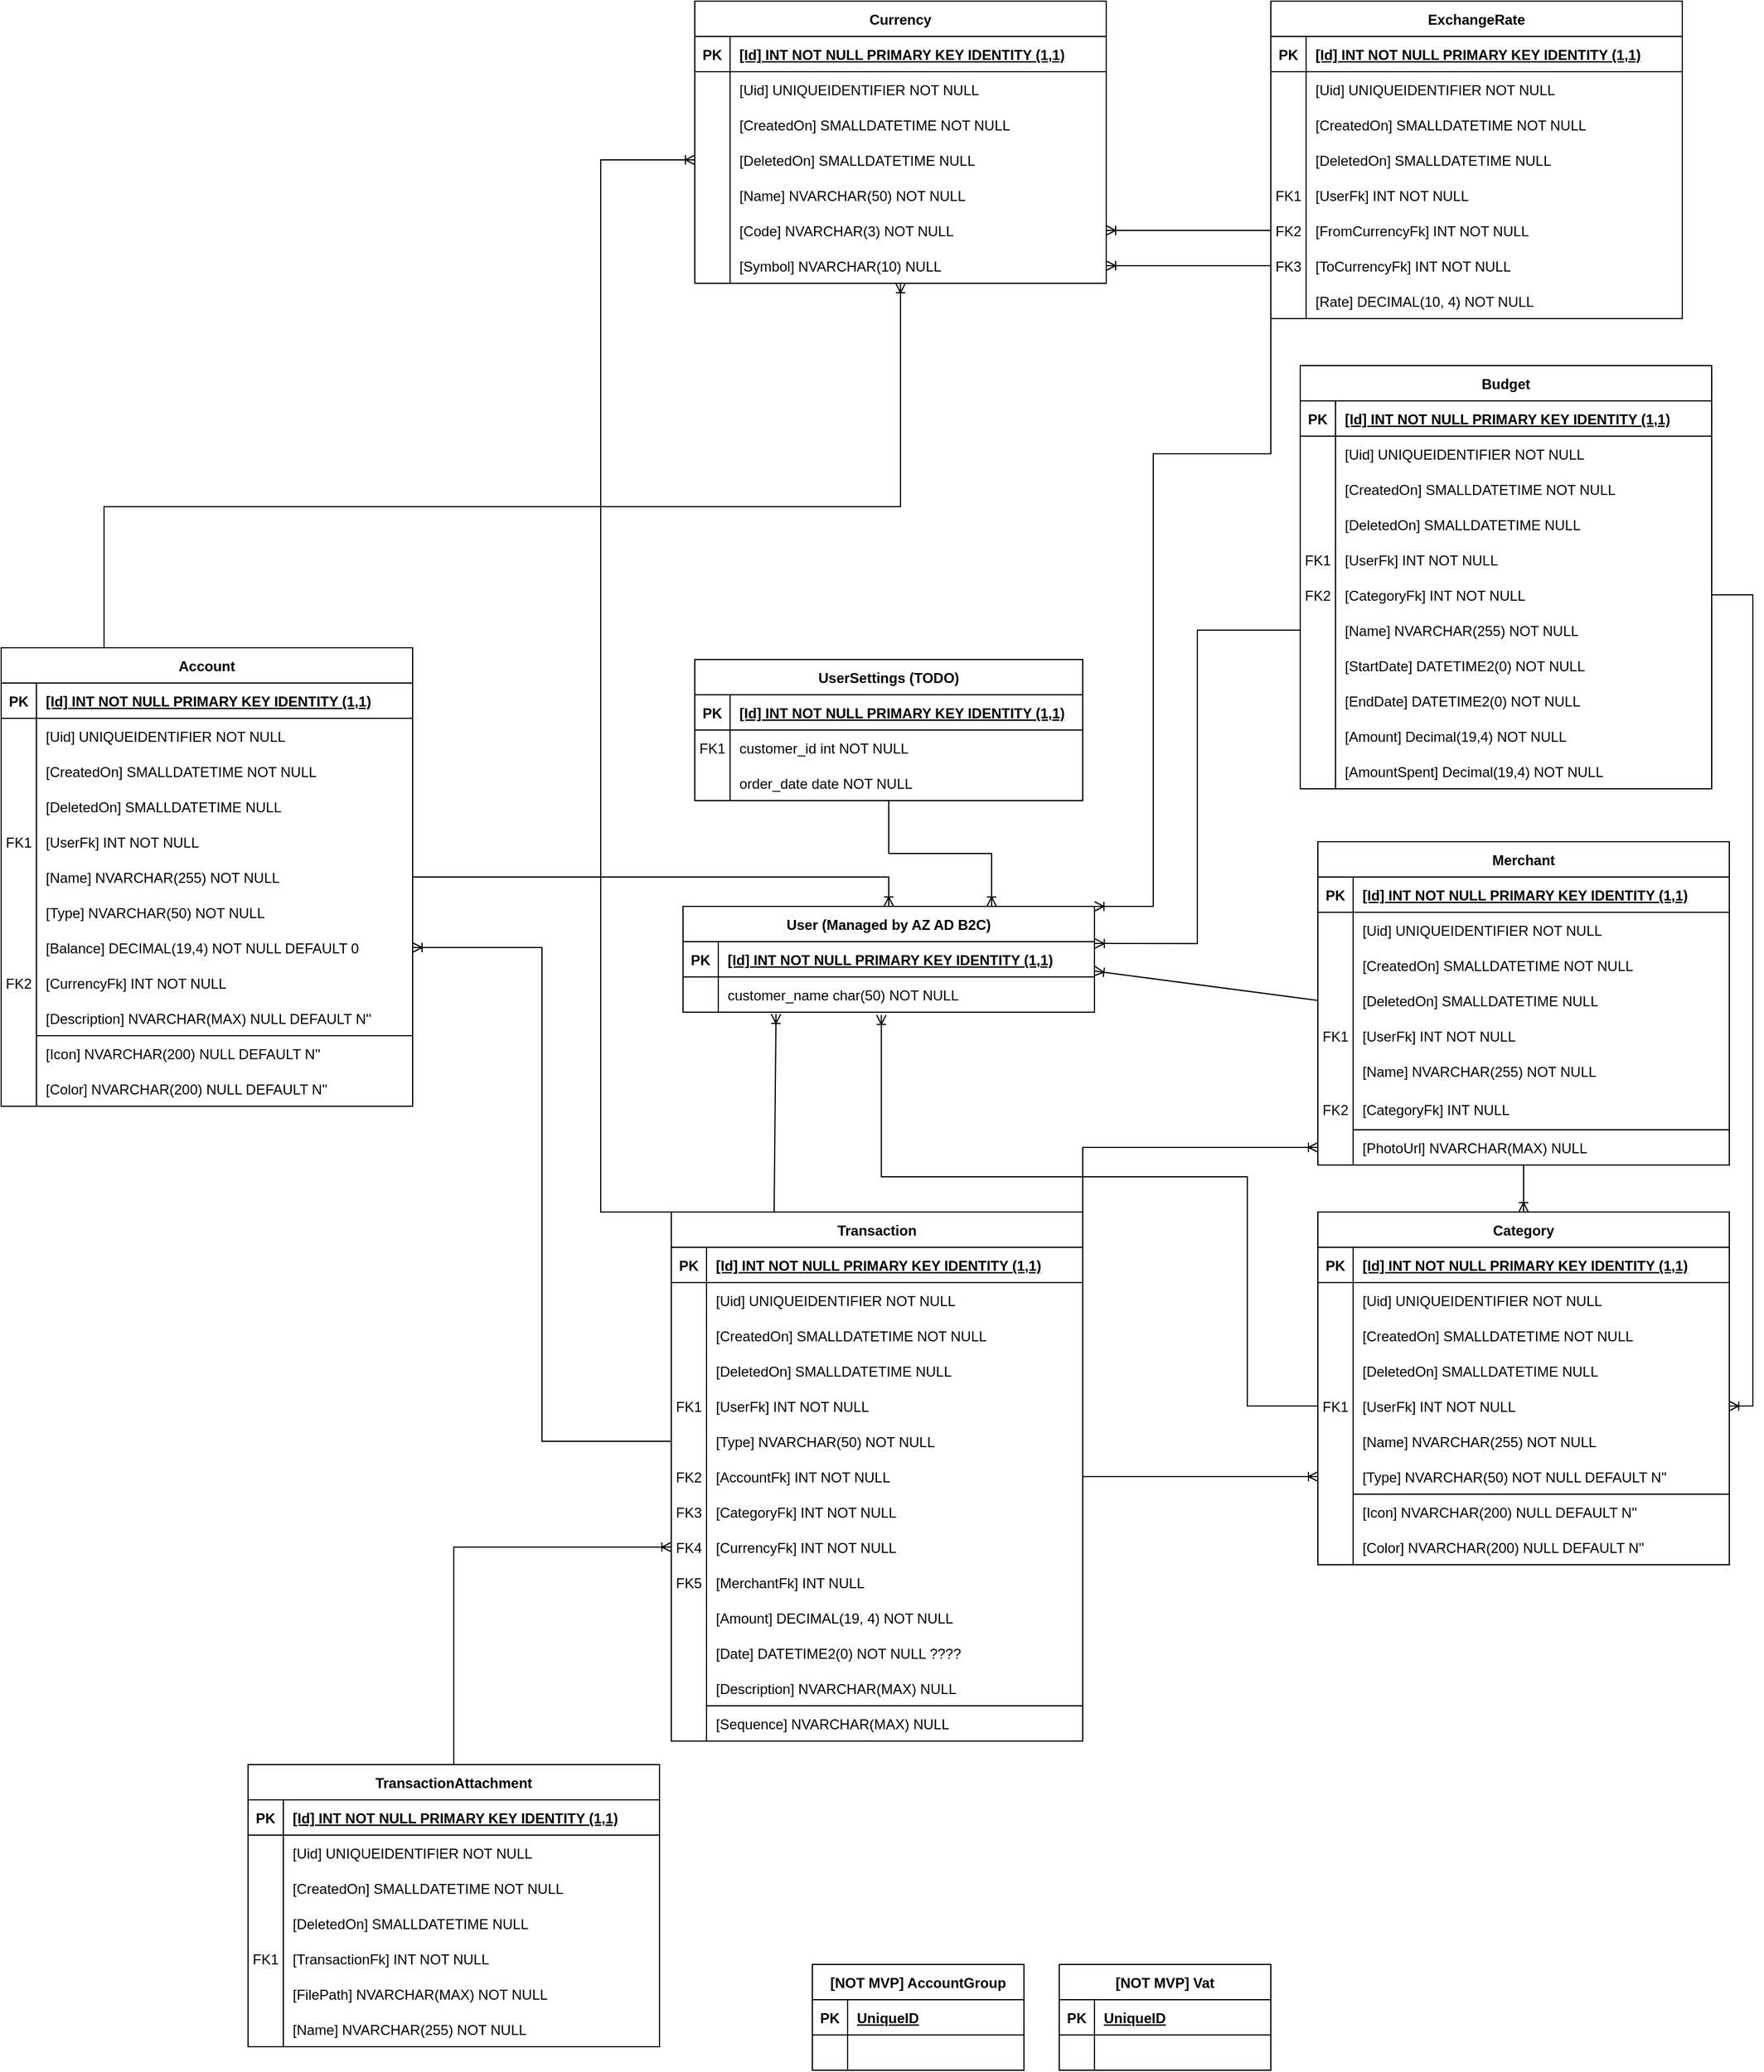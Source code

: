 <mxfile version="17.4.0" type="device"><diagram id="R2lEEEUBdFMjLlhIrx00" name="Page-1"><mxGraphModel dx="2523" dy="1987" grid="1" gridSize="10" guides="1" tooltips="1" connect="1" arrows="1" fold="1" page="1" pageScale="1" pageWidth="850" pageHeight="1100" math="0" shadow="0" extFonts="Permanent Marker^https://fonts.googleapis.com/css?family=Permanent+Marker"><root><mxCell id="0"/><mxCell id="1" parent="0"/><mxCell id="epyJpkcwcl3-YDxpU2Oz-26" style="edgeStyle=orthogonalEdgeStyle;rounded=0;orthogonalLoop=1;jettySize=auto;html=1;entryX=0.75;entryY=0;entryDx=0;entryDy=0;endArrow=ERoneToMany;endFill=0;" parent="1" source="C-vyLk0tnHw3VtMMgP7b-2" target="C-vyLk0tnHw3VtMMgP7b-23" edge="1"><mxGeometry relative="1" as="geometry"/></mxCell><mxCell id="C-vyLk0tnHw3VtMMgP7b-2" value="UserSettings (TODO)" style="shape=table;startSize=30;container=1;collapsible=1;childLayout=tableLayout;fixedRows=1;rowLines=0;fontStyle=1;align=center;resizeLast=1;" parent="1" vertex="1"><mxGeometry x="410" y="260" width="330" height="120" as="geometry"/></mxCell><mxCell id="C-vyLk0tnHw3VtMMgP7b-3" value="" style="shape=partialRectangle;collapsible=0;dropTarget=0;pointerEvents=0;fillColor=none;points=[[0,0.5],[1,0.5]];portConstraint=eastwest;top=0;left=0;right=0;bottom=1;" parent="C-vyLk0tnHw3VtMMgP7b-2" vertex="1"><mxGeometry y="30" width="330" height="30" as="geometry"/></mxCell><mxCell id="C-vyLk0tnHw3VtMMgP7b-4" value="PK" style="shape=partialRectangle;overflow=hidden;connectable=0;fillColor=none;top=0;left=0;bottom=0;right=0;fontStyle=1;" parent="C-vyLk0tnHw3VtMMgP7b-3" vertex="1"><mxGeometry width="30" height="30" as="geometry"><mxRectangle width="30" height="30" as="alternateBounds"/></mxGeometry></mxCell><mxCell id="C-vyLk0tnHw3VtMMgP7b-5" value="[Id] INT NOT NULL PRIMARY KEY IDENTITY (1,1)" style="shape=partialRectangle;overflow=hidden;connectable=0;fillColor=none;top=0;left=0;bottom=0;right=0;align=left;spacingLeft=6;fontStyle=5;" parent="C-vyLk0tnHw3VtMMgP7b-3" vertex="1"><mxGeometry x="30" width="300" height="30" as="geometry"><mxRectangle width="300" height="30" as="alternateBounds"/></mxGeometry></mxCell><mxCell id="C-vyLk0tnHw3VtMMgP7b-6" value="" style="shape=partialRectangle;collapsible=0;dropTarget=0;pointerEvents=0;fillColor=none;points=[[0,0.5],[1,0.5]];portConstraint=eastwest;top=0;left=0;right=0;bottom=0;" parent="C-vyLk0tnHw3VtMMgP7b-2" vertex="1"><mxGeometry y="60" width="330" height="30" as="geometry"/></mxCell><mxCell id="C-vyLk0tnHw3VtMMgP7b-7" value="FK1" style="shape=partialRectangle;overflow=hidden;connectable=0;fillColor=none;top=0;left=0;bottom=0;right=0;" parent="C-vyLk0tnHw3VtMMgP7b-6" vertex="1"><mxGeometry width="30" height="30" as="geometry"><mxRectangle width="30" height="30" as="alternateBounds"/></mxGeometry></mxCell><mxCell id="C-vyLk0tnHw3VtMMgP7b-8" value="customer_id int NOT NULL" style="shape=partialRectangle;overflow=hidden;connectable=0;fillColor=none;top=0;left=0;bottom=0;right=0;align=left;spacingLeft=6;" parent="C-vyLk0tnHw3VtMMgP7b-6" vertex="1"><mxGeometry x="30" width="300" height="30" as="geometry"><mxRectangle width="300" height="30" as="alternateBounds"/></mxGeometry></mxCell><mxCell id="C-vyLk0tnHw3VtMMgP7b-9" value="" style="shape=partialRectangle;collapsible=0;dropTarget=0;pointerEvents=0;fillColor=none;points=[[0,0.5],[1,0.5]];portConstraint=eastwest;top=0;left=0;right=0;bottom=0;" parent="C-vyLk0tnHw3VtMMgP7b-2" vertex="1"><mxGeometry y="90" width="330" height="30" as="geometry"/></mxCell><mxCell id="C-vyLk0tnHw3VtMMgP7b-10" value="" style="shape=partialRectangle;overflow=hidden;connectable=0;fillColor=none;top=0;left=0;bottom=0;right=0;" parent="C-vyLk0tnHw3VtMMgP7b-9" vertex="1"><mxGeometry width="30" height="30" as="geometry"><mxRectangle width="30" height="30" as="alternateBounds"/></mxGeometry></mxCell><mxCell id="C-vyLk0tnHw3VtMMgP7b-11" value="order_date date NOT NULL" style="shape=partialRectangle;overflow=hidden;connectable=0;fillColor=none;top=0;left=0;bottom=0;right=0;align=left;spacingLeft=6;" parent="C-vyLk0tnHw3VtMMgP7b-9" vertex="1"><mxGeometry x="30" width="300" height="30" as="geometry"><mxRectangle width="300" height="30" as="alternateBounds"/></mxGeometry></mxCell><mxCell id="C-vyLk0tnHw3VtMMgP7b-23" value="User (Managed by AZ AD B2C)" style="shape=table;startSize=30;container=1;collapsible=1;childLayout=tableLayout;fixedRows=1;rowLines=0;fontStyle=1;align=center;resizeLast=1;" parent="1" vertex="1"><mxGeometry x="400" y="470" width="350" height="90" as="geometry"/></mxCell><mxCell id="C-vyLk0tnHw3VtMMgP7b-24" value="" style="shape=partialRectangle;collapsible=0;dropTarget=0;pointerEvents=0;fillColor=none;points=[[0,0.5],[1,0.5]];portConstraint=eastwest;top=0;left=0;right=0;bottom=1;" parent="C-vyLk0tnHw3VtMMgP7b-23" vertex="1"><mxGeometry y="30" width="350" height="30" as="geometry"/></mxCell><mxCell id="C-vyLk0tnHw3VtMMgP7b-25" value="PK" style="shape=partialRectangle;overflow=hidden;connectable=0;fillColor=none;top=0;left=0;bottom=0;right=0;fontStyle=1;" parent="C-vyLk0tnHw3VtMMgP7b-24" vertex="1"><mxGeometry width="30" height="30" as="geometry"><mxRectangle width="30" height="30" as="alternateBounds"/></mxGeometry></mxCell><mxCell id="C-vyLk0tnHw3VtMMgP7b-26" value="[Id] INT NOT NULL PRIMARY KEY IDENTITY (1,1)" style="shape=partialRectangle;overflow=hidden;connectable=0;fillColor=none;top=0;left=0;bottom=0;right=0;align=left;spacingLeft=6;fontStyle=5;" parent="C-vyLk0tnHw3VtMMgP7b-24" vertex="1"><mxGeometry x="30" width="320" height="30" as="geometry"><mxRectangle width="320" height="30" as="alternateBounds"/></mxGeometry></mxCell><mxCell id="C-vyLk0tnHw3VtMMgP7b-27" value="" style="shape=partialRectangle;collapsible=0;dropTarget=0;pointerEvents=0;fillColor=none;points=[[0,0.5],[1,0.5]];portConstraint=eastwest;top=0;left=0;right=0;bottom=0;" parent="C-vyLk0tnHw3VtMMgP7b-23" vertex="1"><mxGeometry y="60" width="350" height="30" as="geometry"/></mxCell><mxCell id="C-vyLk0tnHw3VtMMgP7b-28" value="" style="shape=partialRectangle;overflow=hidden;connectable=0;fillColor=none;top=0;left=0;bottom=0;right=0;" parent="C-vyLk0tnHw3VtMMgP7b-27" vertex="1"><mxGeometry width="30" height="30" as="geometry"><mxRectangle width="30" height="30" as="alternateBounds"/></mxGeometry></mxCell><mxCell id="C-vyLk0tnHw3VtMMgP7b-29" value="customer_name char(50) NOT NULL" style="shape=partialRectangle;overflow=hidden;connectable=0;fillColor=none;top=0;left=0;bottom=0;right=0;align=left;spacingLeft=6;" parent="C-vyLk0tnHw3VtMMgP7b-27" vertex="1"><mxGeometry x="30" width="320" height="30" as="geometry"><mxRectangle width="320" height="30" as="alternateBounds"/></mxGeometry></mxCell><mxCell id="Xc53S7MlqJAfnV3gifV_-42" value="[NOT MVP] AccountGroup" style="shape=table;startSize=30;container=1;collapsible=1;childLayout=tableLayout;fixedRows=1;rowLines=0;fontStyle=1;align=center;resizeLast=1;" parent="1" vertex="1"><mxGeometry x="510" y="1370" width="180" height="90" as="geometry"/></mxCell><mxCell id="Xc53S7MlqJAfnV3gifV_-43" value="" style="shape=partialRectangle;collapsible=0;dropTarget=0;pointerEvents=0;fillColor=none;top=0;left=0;bottom=1;right=0;points=[[0,0.5],[1,0.5]];portConstraint=eastwest;" parent="Xc53S7MlqJAfnV3gifV_-42" vertex="1"><mxGeometry y="30" width="180" height="30" as="geometry"/></mxCell><mxCell id="Xc53S7MlqJAfnV3gifV_-44" value="PK" style="shape=partialRectangle;connectable=0;fillColor=none;top=0;left=0;bottom=0;right=0;fontStyle=1;overflow=hidden;" parent="Xc53S7MlqJAfnV3gifV_-43" vertex="1"><mxGeometry width="30" height="30" as="geometry"><mxRectangle width="30" height="30" as="alternateBounds"/></mxGeometry></mxCell><mxCell id="Xc53S7MlqJAfnV3gifV_-45" value="UniqueID" style="shape=partialRectangle;connectable=0;fillColor=none;top=0;left=0;bottom=0;right=0;align=left;spacingLeft=6;fontStyle=5;overflow=hidden;" parent="Xc53S7MlqJAfnV3gifV_-43" vertex="1"><mxGeometry x="30" width="150" height="30" as="geometry"><mxRectangle width="150" height="30" as="alternateBounds"/></mxGeometry></mxCell><mxCell id="Xc53S7MlqJAfnV3gifV_-46" value="" style="shape=partialRectangle;collapsible=0;dropTarget=0;pointerEvents=0;fillColor=none;top=0;left=0;bottom=0;right=0;points=[[0,0.5],[1,0.5]];portConstraint=eastwest;" parent="Xc53S7MlqJAfnV3gifV_-42" vertex="1"><mxGeometry y="60" width="180" height="30" as="geometry"/></mxCell><mxCell id="Xc53S7MlqJAfnV3gifV_-47" value="" style="shape=partialRectangle;connectable=0;fillColor=none;top=0;left=0;bottom=0;right=0;editable=1;overflow=hidden;" parent="Xc53S7MlqJAfnV3gifV_-46" vertex="1"><mxGeometry width="30" height="30" as="geometry"><mxRectangle width="30" height="30" as="alternateBounds"/></mxGeometry></mxCell><mxCell id="Xc53S7MlqJAfnV3gifV_-48" value="" style="shape=partialRectangle;connectable=0;fillColor=none;top=0;left=0;bottom=0;right=0;align=left;spacingLeft=6;overflow=hidden;" parent="Xc53S7MlqJAfnV3gifV_-46" vertex="1"><mxGeometry x="30" width="150" height="30" as="geometry"><mxRectangle width="150" height="30" as="alternateBounds"/></mxGeometry></mxCell><mxCell id="Xc53S7MlqJAfnV3gifV_-49" value="[NOT MVP] Vat" style="shape=table;startSize=30;container=1;collapsible=1;childLayout=tableLayout;fixedRows=1;rowLines=0;fontStyle=1;align=center;resizeLast=1;" parent="1" vertex="1"><mxGeometry x="720" y="1370" width="180" height="90" as="geometry"/></mxCell><mxCell id="Xc53S7MlqJAfnV3gifV_-50" value="" style="shape=partialRectangle;collapsible=0;dropTarget=0;pointerEvents=0;fillColor=none;top=0;left=0;bottom=1;right=0;points=[[0,0.5],[1,0.5]];portConstraint=eastwest;" parent="Xc53S7MlqJAfnV3gifV_-49" vertex="1"><mxGeometry y="30" width="180" height="30" as="geometry"/></mxCell><mxCell id="Xc53S7MlqJAfnV3gifV_-51" value="PK" style="shape=partialRectangle;connectable=0;fillColor=none;top=0;left=0;bottom=0;right=0;fontStyle=1;overflow=hidden;" parent="Xc53S7MlqJAfnV3gifV_-50" vertex="1"><mxGeometry width="30" height="30" as="geometry"><mxRectangle width="30" height="30" as="alternateBounds"/></mxGeometry></mxCell><mxCell id="Xc53S7MlqJAfnV3gifV_-52" value="UniqueID" style="shape=partialRectangle;connectable=0;fillColor=none;top=0;left=0;bottom=0;right=0;align=left;spacingLeft=6;fontStyle=5;overflow=hidden;" parent="Xc53S7MlqJAfnV3gifV_-50" vertex="1"><mxGeometry x="30" width="150" height="30" as="geometry"><mxRectangle width="150" height="30" as="alternateBounds"/></mxGeometry></mxCell><mxCell id="Xc53S7MlqJAfnV3gifV_-53" value="" style="shape=partialRectangle;collapsible=0;dropTarget=0;pointerEvents=0;fillColor=none;top=0;left=0;bottom=0;right=0;points=[[0,0.5],[1,0.5]];portConstraint=eastwest;" parent="Xc53S7MlqJAfnV3gifV_-49" vertex="1"><mxGeometry y="60" width="180" height="30" as="geometry"/></mxCell><mxCell id="Xc53S7MlqJAfnV3gifV_-54" value="" style="shape=partialRectangle;connectable=0;fillColor=none;top=0;left=0;bottom=0;right=0;editable=1;overflow=hidden;" parent="Xc53S7MlqJAfnV3gifV_-53" vertex="1"><mxGeometry width="30" height="30" as="geometry"><mxRectangle width="30" height="30" as="alternateBounds"/></mxGeometry></mxCell><mxCell id="Xc53S7MlqJAfnV3gifV_-55" value="" style="shape=partialRectangle;connectable=0;fillColor=none;top=0;left=0;bottom=0;right=0;align=left;spacingLeft=6;overflow=hidden;" parent="Xc53S7MlqJAfnV3gifV_-53" vertex="1"><mxGeometry x="30" width="150" height="30" as="geometry"><mxRectangle width="150" height="30" as="alternateBounds"/></mxGeometry></mxCell><mxCell id="lvv7IVLYP5UoKcbwVKQH-4" style="rounded=0;orthogonalLoop=1;jettySize=auto;html=1;exitX=1;exitY=0.5;exitDx=0;exitDy=0;endArrow=ERoneToMany;endFill=0;startArrow=none;startFill=0;edgeStyle=orthogonalEdgeStyle;entryX=0.5;entryY=0;entryDx=0;entryDy=0;" parent="1" source="OFkpRSGXC9OxG4cxdTvp-30" target="C-vyLk0tnHw3VtMMgP7b-23" edge="1"><mxGeometry relative="1" as="geometry"><mxPoint x="570" y="500" as="targetPoint"/></mxGeometry></mxCell><mxCell id="OFkpRSGXC9OxG4cxdTvp-15" value="Account" style="shape=table;startSize=30;container=1;collapsible=1;childLayout=tableLayout;fixedRows=1;rowLines=0;fontStyle=1;align=center;resizeLast=1;" parent="1" vertex="1"><mxGeometry x="-180" y="250" width="350" height="390" as="geometry"/></mxCell><mxCell id="OFkpRSGXC9OxG4cxdTvp-16" value="" style="shape=partialRectangle;collapsible=0;dropTarget=0;pointerEvents=0;fillColor=none;top=0;left=0;bottom=1;right=0;points=[[0,0.5],[1,0.5]];portConstraint=eastwest;" parent="OFkpRSGXC9OxG4cxdTvp-15" vertex="1"><mxGeometry y="30" width="350" height="30" as="geometry"/></mxCell><mxCell id="OFkpRSGXC9OxG4cxdTvp-17" value="PK" style="shape=partialRectangle;connectable=0;fillColor=none;top=0;left=0;bottom=0;right=0;fontStyle=1;overflow=hidden;" parent="OFkpRSGXC9OxG4cxdTvp-16" vertex="1"><mxGeometry width="30" height="30" as="geometry"><mxRectangle width="30" height="30" as="alternateBounds"/></mxGeometry></mxCell><mxCell id="OFkpRSGXC9OxG4cxdTvp-18" value="[Id] INT NOT NULL PRIMARY KEY IDENTITY (1,1)" style="shape=partialRectangle;connectable=0;fillColor=none;top=0;left=0;bottom=0;right=0;align=left;spacingLeft=6;fontStyle=5;overflow=hidden;" parent="OFkpRSGXC9OxG4cxdTvp-16" vertex="1"><mxGeometry x="30" width="320" height="30" as="geometry"><mxRectangle width="320" height="30" as="alternateBounds"/></mxGeometry></mxCell><mxCell id="OFkpRSGXC9OxG4cxdTvp-19" value="" style="shape=partialRectangle;collapsible=0;dropTarget=0;pointerEvents=0;fillColor=none;top=0;left=0;bottom=0;right=0;points=[[0,0.5],[1,0.5]];portConstraint=eastwest;" parent="OFkpRSGXC9OxG4cxdTvp-15" vertex="1"><mxGeometry y="60" width="350" height="30" as="geometry"/></mxCell><mxCell id="OFkpRSGXC9OxG4cxdTvp-20" value="" style="shape=partialRectangle;connectable=0;fillColor=none;top=0;left=0;bottom=0;right=0;editable=1;overflow=hidden;" parent="OFkpRSGXC9OxG4cxdTvp-19" vertex="1"><mxGeometry width="30" height="30" as="geometry"><mxRectangle width="30" height="30" as="alternateBounds"/></mxGeometry></mxCell><mxCell id="OFkpRSGXC9OxG4cxdTvp-21" value="[Uid] UNIQUEIDENTIFIER NOT NULL" style="shape=partialRectangle;connectable=0;fillColor=none;top=0;left=0;bottom=0;right=0;align=left;spacingLeft=6;overflow=hidden;fontStyle=0" parent="OFkpRSGXC9OxG4cxdTvp-19" vertex="1"><mxGeometry x="30" width="320" height="30" as="geometry"><mxRectangle width="320" height="30" as="alternateBounds"/></mxGeometry></mxCell><mxCell id="OFkpRSGXC9OxG4cxdTvp-24" value="" style="shape=partialRectangle;collapsible=0;dropTarget=0;pointerEvents=0;fillColor=none;top=0;left=0;bottom=0;right=0;points=[[0,0.5],[1,0.5]];portConstraint=eastwest;" parent="OFkpRSGXC9OxG4cxdTvp-15" vertex="1"><mxGeometry y="90" width="350" height="30" as="geometry"/></mxCell><mxCell id="OFkpRSGXC9OxG4cxdTvp-25" value="" style="shape=partialRectangle;connectable=0;fillColor=none;top=0;left=0;bottom=0;right=0;editable=1;overflow=hidden;" parent="OFkpRSGXC9OxG4cxdTvp-24" vertex="1"><mxGeometry width="30" height="30" as="geometry"><mxRectangle width="30" height="30" as="alternateBounds"/></mxGeometry></mxCell><mxCell id="OFkpRSGXC9OxG4cxdTvp-26" value="[CreatedOn] SMALLDATETIME NOT NULL" style="shape=partialRectangle;connectable=0;fillColor=none;top=0;left=0;bottom=0;right=0;align=left;spacingLeft=6;overflow=hidden;fontStyle=0" parent="OFkpRSGXC9OxG4cxdTvp-24" vertex="1"><mxGeometry x="30" width="320" height="30" as="geometry"><mxRectangle width="320" height="30" as="alternateBounds"/></mxGeometry></mxCell><mxCell id="OFkpRSGXC9OxG4cxdTvp-27" value="" style="shape=partialRectangle;collapsible=0;dropTarget=0;pointerEvents=0;fillColor=none;top=0;left=0;bottom=0;right=0;points=[[0,0.5],[1,0.5]];portConstraint=eastwest;" parent="OFkpRSGXC9OxG4cxdTvp-15" vertex="1"><mxGeometry y="120" width="350" height="30" as="geometry"/></mxCell><mxCell id="OFkpRSGXC9OxG4cxdTvp-28" value="" style="shape=partialRectangle;connectable=0;fillColor=none;top=0;left=0;bottom=0;right=0;editable=1;overflow=hidden;" parent="OFkpRSGXC9OxG4cxdTvp-27" vertex="1"><mxGeometry width="30" height="30" as="geometry"><mxRectangle width="30" height="30" as="alternateBounds"/></mxGeometry></mxCell><mxCell id="OFkpRSGXC9OxG4cxdTvp-29" value="[DeletedOn] SMALLDATETIME NULL" style="shape=partialRectangle;connectable=0;fillColor=none;top=0;left=0;bottom=0;right=0;align=left;spacingLeft=6;overflow=hidden;fontStyle=0" parent="OFkpRSGXC9OxG4cxdTvp-27" vertex="1"><mxGeometry x="30" width="320" height="30" as="geometry"><mxRectangle width="320" height="30" as="alternateBounds"/></mxGeometry></mxCell><mxCell id="gwOE5q4KHhC2MPGQn7rF-7" value="" style="shape=partialRectangle;collapsible=0;dropTarget=0;pointerEvents=0;fillColor=none;top=0;left=0;bottom=0;right=0;points=[[0,0.5],[1,0.5]];portConstraint=eastwest;" parent="OFkpRSGXC9OxG4cxdTvp-15" vertex="1"><mxGeometry y="150" width="350" height="30" as="geometry"/></mxCell><mxCell id="gwOE5q4KHhC2MPGQn7rF-8" value="FK1" style="shape=partialRectangle;connectable=0;fillColor=none;top=0;left=0;bottom=0;right=0;editable=1;overflow=hidden;" parent="gwOE5q4KHhC2MPGQn7rF-7" vertex="1"><mxGeometry width="30" height="30" as="geometry"><mxRectangle width="30" height="30" as="alternateBounds"/></mxGeometry></mxCell><mxCell id="gwOE5q4KHhC2MPGQn7rF-9" value="[UserFk] INT NOT NULL" style="shape=partialRectangle;connectable=0;fillColor=none;top=0;left=0;bottom=0;right=0;align=left;spacingLeft=6;overflow=hidden;fontStyle=0" parent="gwOE5q4KHhC2MPGQn7rF-7" vertex="1"><mxGeometry x="30" width="320" height="30" as="geometry"><mxRectangle width="320" height="30" as="alternateBounds"/></mxGeometry></mxCell><mxCell id="OFkpRSGXC9OxG4cxdTvp-30" value="" style="shape=partialRectangle;collapsible=0;dropTarget=0;pointerEvents=0;fillColor=none;top=0;left=0;bottom=0;right=0;points=[[0,0.5],[1,0.5]];portConstraint=eastwest;" parent="OFkpRSGXC9OxG4cxdTvp-15" vertex="1"><mxGeometry y="180" width="350" height="30" as="geometry"/></mxCell><mxCell id="OFkpRSGXC9OxG4cxdTvp-31" value="" style="shape=partialRectangle;connectable=0;fillColor=none;top=0;left=0;bottom=0;right=0;editable=1;overflow=hidden;" parent="OFkpRSGXC9OxG4cxdTvp-30" vertex="1"><mxGeometry width="30" height="30" as="geometry"><mxRectangle width="30" height="30" as="alternateBounds"/></mxGeometry></mxCell><mxCell id="OFkpRSGXC9OxG4cxdTvp-32" value="[Name] NVARCHAR(255) NOT NULL" style="shape=partialRectangle;connectable=0;fillColor=none;top=0;left=0;bottom=0;right=0;align=left;spacingLeft=6;overflow=hidden;fontStyle=0" parent="OFkpRSGXC9OxG4cxdTvp-30" vertex="1"><mxGeometry x="30" width="320" height="30" as="geometry"><mxRectangle width="320" height="30" as="alternateBounds"/></mxGeometry></mxCell><mxCell id="OFkpRSGXC9OxG4cxdTvp-33" value="" style="shape=partialRectangle;collapsible=0;dropTarget=0;pointerEvents=0;fillColor=none;top=0;left=0;bottom=0;right=0;points=[[0,0.5],[1,0.5]];portConstraint=eastwest;" parent="OFkpRSGXC9OxG4cxdTvp-15" vertex="1"><mxGeometry y="210" width="350" height="30" as="geometry"/></mxCell><mxCell id="OFkpRSGXC9OxG4cxdTvp-34" value="" style="shape=partialRectangle;connectable=0;fillColor=none;top=0;left=0;bottom=0;right=0;editable=1;overflow=hidden;" parent="OFkpRSGXC9OxG4cxdTvp-33" vertex="1"><mxGeometry width="30" height="30" as="geometry"><mxRectangle width="30" height="30" as="alternateBounds"/></mxGeometry></mxCell><mxCell id="OFkpRSGXC9OxG4cxdTvp-35" value="[Type] NVARCHAR(50) NOT NULL" style="shape=partialRectangle;connectable=0;fillColor=none;top=0;left=0;bottom=0;right=0;align=left;spacingLeft=6;overflow=hidden;fontStyle=0" parent="OFkpRSGXC9OxG4cxdTvp-33" vertex="1"><mxGeometry x="30" width="320" height="30" as="geometry"><mxRectangle width="320" height="30" as="alternateBounds"/></mxGeometry></mxCell><mxCell id="gwOE5q4KHhC2MPGQn7rF-1" value="" style="shape=partialRectangle;collapsible=0;dropTarget=0;pointerEvents=0;fillColor=none;top=0;left=0;bottom=0;right=0;points=[[0,0.5],[1,0.5]];portConstraint=eastwest;" parent="OFkpRSGXC9OxG4cxdTvp-15" vertex="1"><mxGeometry y="240" width="350" height="30" as="geometry"/></mxCell><mxCell id="gwOE5q4KHhC2MPGQn7rF-2" value="" style="shape=partialRectangle;connectable=0;fillColor=none;top=0;left=0;bottom=0;right=0;editable=1;overflow=hidden;" parent="gwOE5q4KHhC2MPGQn7rF-1" vertex="1"><mxGeometry width="30" height="30" as="geometry"><mxRectangle width="30" height="30" as="alternateBounds"/></mxGeometry></mxCell><mxCell id="gwOE5q4KHhC2MPGQn7rF-3" value="[Balance] DECIMAL(19,4) NOT NULL DEFAULT 0" style="shape=partialRectangle;connectable=0;fillColor=none;top=0;left=0;bottom=0;right=0;align=left;spacingLeft=6;overflow=hidden;fontStyle=0" parent="gwOE5q4KHhC2MPGQn7rF-1" vertex="1"><mxGeometry x="30" width="320" height="30" as="geometry"><mxRectangle width="320" height="30" as="alternateBounds"/></mxGeometry></mxCell><mxCell id="gwOE5q4KHhC2MPGQn7rF-4" value="" style="shape=partialRectangle;collapsible=0;dropTarget=0;pointerEvents=0;fillColor=none;top=0;left=0;bottom=0;right=0;points=[[0,0.5],[1,0.5]];portConstraint=eastwest;" parent="OFkpRSGXC9OxG4cxdTvp-15" vertex="1"><mxGeometry y="270" width="350" height="30" as="geometry"/></mxCell><mxCell id="gwOE5q4KHhC2MPGQn7rF-5" value="FK2" style="shape=partialRectangle;connectable=0;fillColor=none;top=0;left=0;bottom=0;right=0;editable=1;overflow=hidden;" parent="gwOE5q4KHhC2MPGQn7rF-4" vertex="1"><mxGeometry width="30" height="30" as="geometry"><mxRectangle width="30" height="30" as="alternateBounds"/></mxGeometry></mxCell><mxCell id="gwOE5q4KHhC2MPGQn7rF-6" value="[CurrencyFk] INT NOT NULL" style="shape=partialRectangle;connectable=0;fillColor=none;top=0;left=0;bottom=0;right=0;align=left;spacingLeft=6;overflow=hidden;fontStyle=0" parent="gwOE5q4KHhC2MPGQn7rF-4" vertex="1"><mxGeometry x="30" width="320" height="30" as="geometry"><mxRectangle width="320" height="30" as="alternateBounds"/></mxGeometry></mxCell><mxCell id="gwOE5q4KHhC2MPGQn7rF-10" value="" style="shape=partialRectangle;collapsible=0;dropTarget=0;pointerEvents=0;fillColor=none;top=0;left=0;bottom=0;right=0;points=[[0,0.5],[1,0.5]];portConstraint=eastwest;" parent="OFkpRSGXC9OxG4cxdTvp-15" vertex="1"><mxGeometry y="300" width="350" height="30" as="geometry"/></mxCell><mxCell id="gwOE5q4KHhC2MPGQn7rF-11" value="" style="shape=partialRectangle;connectable=0;fillColor=none;top=0;left=0;bottom=0;right=0;editable=1;overflow=hidden;" parent="gwOE5q4KHhC2MPGQn7rF-10" vertex="1"><mxGeometry width="30" height="30" as="geometry"><mxRectangle width="30" height="30" as="alternateBounds"/></mxGeometry></mxCell><mxCell id="gwOE5q4KHhC2MPGQn7rF-12" value="[Description] NVARCHAR(MAX) NULL DEFAULT N''" style="shape=partialRectangle;connectable=0;fillColor=none;top=0;left=0;bottom=0;right=0;align=left;spacingLeft=6;overflow=hidden;fontStyle=0" parent="gwOE5q4KHhC2MPGQn7rF-10" vertex="1"><mxGeometry x="30" width="320" height="30" as="geometry"><mxRectangle width="320" height="30" as="alternateBounds"/></mxGeometry></mxCell><mxCell id="gwOE5q4KHhC2MPGQn7rF-13" value="" style="shape=partialRectangle;collapsible=0;dropTarget=0;pointerEvents=0;fillColor=none;top=0;left=0;bottom=0;right=0;points=[[0,0.5],[1,0.5]];portConstraint=eastwest;" parent="OFkpRSGXC9OxG4cxdTvp-15" vertex="1"><mxGeometry y="330" width="350" height="30" as="geometry"/></mxCell><mxCell id="gwOE5q4KHhC2MPGQn7rF-14" value="" style="shape=partialRectangle;connectable=0;fillColor=none;top=0;left=0;bottom=0;right=0;editable=1;overflow=hidden;" parent="gwOE5q4KHhC2MPGQn7rF-13" vertex="1"><mxGeometry width="30" height="30" as="geometry"><mxRectangle width="30" height="30" as="alternateBounds"/></mxGeometry></mxCell><mxCell id="gwOE5q4KHhC2MPGQn7rF-15" value="[Icon] NVARCHAR(200) NULL DEFAULT N''" style="shape=partialRectangle;connectable=0;fillColor=none;top=0;left=0;bottom=0;right=0;align=left;spacingLeft=6;overflow=hidden;fontStyle=0" parent="gwOE5q4KHhC2MPGQn7rF-13" vertex="1"><mxGeometry x="30" width="320" height="30" as="geometry"><mxRectangle width="320" height="30" as="alternateBounds"/></mxGeometry></mxCell><mxCell id="gwOE5q4KHhC2MPGQn7rF-16" value="" style="shape=partialRectangle;collapsible=0;dropTarget=0;pointerEvents=0;fillColor=none;top=0;left=0;bottom=0;right=0;points=[[0,0.5],[1,0.5]];portConstraint=eastwest;" parent="OFkpRSGXC9OxG4cxdTvp-15" vertex="1"><mxGeometry y="360" width="350" height="30" as="geometry"/></mxCell><mxCell id="gwOE5q4KHhC2MPGQn7rF-17" value="" style="shape=partialRectangle;connectable=0;fillColor=none;top=0;left=0;bottom=0;right=0;editable=1;overflow=hidden;" parent="gwOE5q4KHhC2MPGQn7rF-16" vertex="1"><mxGeometry width="30" height="30" as="geometry"><mxRectangle width="30" height="30" as="alternateBounds"/></mxGeometry></mxCell><mxCell id="gwOE5q4KHhC2MPGQn7rF-18" value="[Color] NVARCHAR(200) NULL DEFAULT N''" style="shape=partialRectangle;connectable=0;fillColor=none;top=0;left=0;bottom=0;right=0;align=left;spacingLeft=6;overflow=hidden;fontStyle=0" parent="gwOE5q4KHhC2MPGQn7rF-16" vertex="1"><mxGeometry x="30" width="320" height="30" as="geometry"><mxRectangle width="320" height="30" as="alternateBounds"/></mxGeometry></mxCell><mxCell id="gwOE5q4KHhC2MPGQn7rF-19" value="" style="endArrow=none;html=1;rounded=0;" parent="1" edge="1"><mxGeometry width="50" height="50" relative="1" as="geometry"><mxPoint x="-150" y="580" as="sourcePoint"/><mxPoint x="170" y="580" as="targetPoint"/></mxGeometry></mxCell><mxCell id="gwOE5q4KHhC2MPGQn7rF-22" value="Currency" style="shape=table;startSize=30;container=1;collapsible=1;childLayout=tableLayout;fixedRows=1;rowLines=0;fontStyle=1;align=center;resizeLast=1;" parent="1" vertex="1"><mxGeometry x="410" y="-300" width="350" height="240" as="geometry"/></mxCell><mxCell id="gwOE5q4KHhC2MPGQn7rF-23" value="" style="shape=partialRectangle;collapsible=0;dropTarget=0;pointerEvents=0;fillColor=none;top=0;left=0;bottom=1;right=0;points=[[0,0.5],[1,0.5]];portConstraint=eastwest;" parent="gwOE5q4KHhC2MPGQn7rF-22" vertex="1"><mxGeometry y="30" width="350" height="30" as="geometry"/></mxCell><mxCell id="gwOE5q4KHhC2MPGQn7rF-24" value="PK" style="shape=partialRectangle;connectable=0;fillColor=none;top=0;left=0;bottom=0;right=0;fontStyle=1;overflow=hidden;" parent="gwOE5q4KHhC2MPGQn7rF-23" vertex="1"><mxGeometry width="30" height="30" as="geometry"><mxRectangle width="30" height="30" as="alternateBounds"/></mxGeometry></mxCell><mxCell id="gwOE5q4KHhC2MPGQn7rF-25" value="[Id] INT NOT NULL PRIMARY KEY IDENTITY (1,1)" style="shape=partialRectangle;connectable=0;fillColor=none;top=0;left=0;bottom=0;right=0;align=left;spacingLeft=6;fontStyle=5;overflow=hidden;" parent="gwOE5q4KHhC2MPGQn7rF-23" vertex="1"><mxGeometry x="30" width="320" height="30" as="geometry"><mxRectangle width="320" height="30" as="alternateBounds"/></mxGeometry></mxCell><mxCell id="gwOE5q4KHhC2MPGQn7rF-26" value="" style="shape=partialRectangle;collapsible=0;dropTarget=0;pointerEvents=0;fillColor=none;top=0;left=0;bottom=0;right=0;points=[[0,0.5],[1,0.5]];portConstraint=eastwest;" parent="gwOE5q4KHhC2MPGQn7rF-22" vertex="1"><mxGeometry y="60" width="350" height="30" as="geometry"/></mxCell><mxCell id="gwOE5q4KHhC2MPGQn7rF-27" value="" style="shape=partialRectangle;connectable=0;fillColor=none;top=0;left=0;bottom=0;right=0;editable=1;overflow=hidden;" parent="gwOE5q4KHhC2MPGQn7rF-26" vertex="1"><mxGeometry width="30" height="30" as="geometry"><mxRectangle width="30" height="30" as="alternateBounds"/></mxGeometry></mxCell><mxCell id="gwOE5q4KHhC2MPGQn7rF-28" value="[Uid] UNIQUEIDENTIFIER NOT NULL" style="shape=partialRectangle;connectable=0;fillColor=none;top=0;left=0;bottom=0;right=0;align=left;spacingLeft=6;overflow=hidden;fontStyle=0" parent="gwOE5q4KHhC2MPGQn7rF-26" vertex="1"><mxGeometry x="30" width="320" height="30" as="geometry"><mxRectangle width="320" height="30" as="alternateBounds"/></mxGeometry></mxCell><mxCell id="gwOE5q4KHhC2MPGQn7rF-29" value="" style="shape=partialRectangle;collapsible=0;dropTarget=0;pointerEvents=0;fillColor=none;top=0;left=0;bottom=0;right=0;points=[[0,0.5],[1,0.5]];portConstraint=eastwest;" parent="gwOE5q4KHhC2MPGQn7rF-22" vertex="1"><mxGeometry y="90" width="350" height="30" as="geometry"/></mxCell><mxCell id="gwOE5q4KHhC2MPGQn7rF-30" value="" style="shape=partialRectangle;connectable=0;fillColor=none;top=0;left=0;bottom=0;right=0;editable=1;overflow=hidden;" parent="gwOE5q4KHhC2MPGQn7rF-29" vertex="1"><mxGeometry width="30" height="30" as="geometry"><mxRectangle width="30" height="30" as="alternateBounds"/></mxGeometry></mxCell><mxCell id="gwOE5q4KHhC2MPGQn7rF-31" value="[CreatedOn] SMALLDATETIME NOT NULL" style="shape=partialRectangle;connectable=0;fillColor=none;top=0;left=0;bottom=0;right=0;align=left;spacingLeft=6;overflow=hidden;fontStyle=0" parent="gwOE5q4KHhC2MPGQn7rF-29" vertex="1"><mxGeometry x="30" width="320" height="30" as="geometry"><mxRectangle width="320" height="30" as="alternateBounds"/></mxGeometry></mxCell><mxCell id="gwOE5q4KHhC2MPGQn7rF-32" value="" style="shape=partialRectangle;collapsible=0;dropTarget=0;pointerEvents=0;fillColor=none;top=0;left=0;bottom=0;right=0;points=[[0,0.5],[1,0.5]];portConstraint=eastwest;" parent="gwOE5q4KHhC2MPGQn7rF-22" vertex="1"><mxGeometry y="120" width="350" height="30" as="geometry"/></mxCell><mxCell id="gwOE5q4KHhC2MPGQn7rF-33" value="" style="shape=partialRectangle;connectable=0;fillColor=none;top=0;left=0;bottom=0;right=0;editable=1;overflow=hidden;" parent="gwOE5q4KHhC2MPGQn7rF-32" vertex="1"><mxGeometry width="30" height="30" as="geometry"><mxRectangle width="30" height="30" as="alternateBounds"/></mxGeometry></mxCell><mxCell id="gwOE5q4KHhC2MPGQn7rF-34" value="[DeletedOn] SMALLDATETIME NULL" style="shape=partialRectangle;connectable=0;fillColor=none;top=0;left=0;bottom=0;right=0;align=left;spacingLeft=6;overflow=hidden;fontStyle=0" parent="gwOE5q4KHhC2MPGQn7rF-32" vertex="1"><mxGeometry x="30" width="320" height="30" as="geometry"><mxRectangle width="320" height="30" as="alternateBounds"/></mxGeometry></mxCell><mxCell id="gwOE5q4KHhC2MPGQn7rF-38" value="" style="shape=partialRectangle;collapsible=0;dropTarget=0;pointerEvents=0;fillColor=none;top=0;left=0;bottom=0;right=0;points=[[0,0.5],[1,0.5]];portConstraint=eastwest;" parent="gwOE5q4KHhC2MPGQn7rF-22" vertex="1"><mxGeometry y="150" width="350" height="30" as="geometry"/></mxCell><mxCell id="gwOE5q4KHhC2MPGQn7rF-39" value="" style="shape=partialRectangle;connectable=0;fillColor=none;top=0;left=0;bottom=0;right=0;editable=1;overflow=hidden;" parent="gwOE5q4KHhC2MPGQn7rF-38" vertex="1"><mxGeometry width="30" height="30" as="geometry"><mxRectangle width="30" height="30" as="alternateBounds"/></mxGeometry></mxCell><mxCell id="gwOE5q4KHhC2MPGQn7rF-40" value="[Name] NVARCHAR(50) NOT NULL" style="shape=partialRectangle;connectable=0;fillColor=none;top=0;left=0;bottom=0;right=0;align=left;spacingLeft=6;overflow=hidden;fontStyle=0" parent="gwOE5q4KHhC2MPGQn7rF-38" vertex="1"><mxGeometry x="30" width="320" height="30" as="geometry"><mxRectangle width="320" height="30" as="alternateBounds"/></mxGeometry></mxCell><mxCell id="gwOE5q4KHhC2MPGQn7rF-35" value="" style="shape=partialRectangle;collapsible=0;dropTarget=0;pointerEvents=0;fillColor=none;top=0;left=0;bottom=0;right=0;points=[[0,0.5],[1,0.5]];portConstraint=eastwest;" parent="gwOE5q4KHhC2MPGQn7rF-22" vertex="1"><mxGeometry y="180" width="350" height="30" as="geometry"/></mxCell><mxCell id="gwOE5q4KHhC2MPGQn7rF-36" value="" style="shape=partialRectangle;connectable=0;fillColor=none;top=0;left=0;bottom=0;right=0;editable=1;overflow=hidden;" parent="gwOE5q4KHhC2MPGQn7rF-35" vertex="1"><mxGeometry width="30" height="30" as="geometry"><mxRectangle width="30" height="30" as="alternateBounds"/></mxGeometry></mxCell><mxCell id="gwOE5q4KHhC2MPGQn7rF-37" value="[Code] NVARCHAR(3) NOT NULL" style="shape=partialRectangle;connectable=0;fillColor=none;top=0;left=0;bottom=0;right=0;align=left;spacingLeft=6;overflow=hidden;fontStyle=0" parent="gwOE5q4KHhC2MPGQn7rF-35" vertex="1"><mxGeometry x="30" width="320" height="30" as="geometry"><mxRectangle width="320" height="30" as="alternateBounds"/></mxGeometry></mxCell><mxCell id="gwOE5q4KHhC2MPGQn7rF-41" value="" style="shape=partialRectangle;collapsible=0;dropTarget=0;pointerEvents=0;fillColor=none;top=0;left=0;bottom=0;right=0;points=[[0,0.5],[1,0.5]];portConstraint=eastwest;" parent="gwOE5q4KHhC2MPGQn7rF-22" vertex="1"><mxGeometry y="210" width="350" height="30" as="geometry"/></mxCell><mxCell id="gwOE5q4KHhC2MPGQn7rF-42" value="" style="shape=partialRectangle;connectable=0;fillColor=none;top=0;left=0;bottom=0;right=0;editable=1;overflow=hidden;" parent="gwOE5q4KHhC2MPGQn7rF-41" vertex="1"><mxGeometry width="30" height="30" as="geometry"><mxRectangle width="30" height="30" as="alternateBounds"/></mxGeometry></mxCell><mxCell id="gwOE5q4KHhC2MPGQn7rF-43" value="[Symbol] NVARCHAR(10) NULL" style="shape=partialRectangle;connectable=0;fillColor=none;top=0;left=0;bottom=0;right=0;align=left;spacingLeft=6;overflow=hidden;fontStyle=0" parent="gwOE5q4KHhC2MPGQn7rF-41" vertex="1"><mxGeometry x="30" width="320" height="30" as="geometry"><mxRectangle width="320" height="30" as="alternateBounds"/></mxGeometry></mxCell><mxCell id="gwOE5q4KHhC2MPGQn7rF-96" value="Category" style="shape=table;startSize=30;container=1;collapsible=1;childLayout=tableLayout;fixedRows=1;rowLines=0;fontStyle=1;align=center;resizeLast=1;" parent="1" vertex="1"><mxGeometry x="940" y="730" width="350" height="300" as="geometry"/></mxCell><mxCell id="gwOE5q4KHhC2MPGQn7rF-97" value="" style="shape=partialRectangle;collapsible=0;dropTarget=0;pointerEvents=0;fillColor=none;top=0;left=0;bottom=1;right=0;points=[[0,0.5],[1,0.5]];portConstraint=eastwest;" parent="gwOE5q4KHhC2MPGQn7rF-96" vertex="1"><mxGeometry y="30" width="350" height="30" as="geometry"/></mxCell><mxCell id="gwOE5q4KHhC2MPGQn7rF-98" value="PK" style="shape=partialRectangle;connectable=0;fillColor=none;top=0;left=0;bottom=0;right=0;fontStyle=1;overflow=hidden;" parent="gwOE5q4KHhC2MPGQn7rF-97" vertex="1"><mxGeometry width="30" height="30" as="geometry"><mxRectangle width="30" height="30" as="alternateBounds"/></mxGeometry></mxCell><mxCell id="gwOE5q4KHhC2MPGQn7rF-99" value="[Id] INT NOT NULL PRIMARY KEY IDENTITY (1,1)" style="shape=partialRectangle;connectable=0;fillColor=none;top=0;left=0;bottom=0;right=0;align=left;spacingLeft=6;fontStyle=5;overflow=hidden;" parent="gwOE5q4KHhC2MPGQn7rF-97" vertex="1"><mxGeometry x="30" width="320" height="30" as="geometry"><mxRectangle width="320" height="30" as="alternateBounds"/></mxGeometry></mxCell><mxCell id="gwOE5q4KHhC2MPGQn7rF-100" value="" style="shape=partialRectangle;collapsible=0;dropTarget=0;pointerEvents=0;fillColor=none;top=0;left=0;bottom=0;right=0;points=[[0,0.5],[1,0.5]];portConstraint=eastwest;" parent="gwOE5q4KHhC2MPGQn7rF-96" vertex="1"><mxGeometry y="60" width="350" height="30" as="geometry"/></mxCell><mxCell id="gwOE5q4KHhC2MPGQn7rF-101" value="" style="shape=partialRectangle;connectable=0;fillColor=none;top=0;left=0;bottom=0;right=0;editable=1;overflow=hidden;" parent="gwOE5q4KHhC2MPGQn7rF-100" vertex="1"><mxGeometry width="30" height="30" as="geometry"><mxRectangle width="30" height="30" as="alternateBounds"/></mxGeometry></mxCell><mxCell id="gwOE5q4KHhC2MPGQn7rF-102" value="[Uid] UNIQUEIDENTIFIER NOT NULL" style="shape=partialRectangle;connectable=0;fillColor=none;top=0;left=0;bottom=0;right=0;align=left;spacingLeft=6;overflow=hidden;fontStyle=0" parent="gwOE5q4KHhC2MPGQn7rF-100" vertex="1"><mxGeometry x="30" width="320" height="30" as="geometry"><mxRectangle width="320" height="30" as="alternateBounds"/></mxGeometry></mxCell><mxCell id="gwOE5q4KHhC2MPGQn7rF-103" value="" style="shape=partialRectangle;collapsible=0;dropTarget=0;pointerEvents=0;fillColor=none;top=0;left=0;bottom=0;right=0;points=[[0,0.5],[1,0.5]];portConstraint=eastwest;" parent="gwOE5q4KHhC2MPGQn7rF-96" vertex="1"><mxGeometry y="90" width="350" height="30" as="geometry"/></mxCell><mxCell id="gwOE5q4KHhC2MPGQn7rF-104" value="" style="shape=partialRectangle;connectable=0;fillColor=none;top=0;left=0;bottom=0;right=0;editable=1;overflow=hidden;" parent="gwOE5q4KHhC2MPGQn7rF-103" vertex="1"><mxGeometry width="30" height="30" as="geometry"><mxRectangle width="30" height="30" as="alternateBounds"/></mxGeometry></mxCell><mxCell id="gwOE5q4KHhC2MPGQn7rF-105" value="[CreatedOn] SMALLDATETIME NOT NULL" style="shape=partialRectangle;connectable=0;fillColor=none;top=0;left=0;bottom=0;right=0;align=left;spacingLeft=6;overflow=hidden;fontStyle=0" parent="gwOE5q4KHhC2MPGQn7rF-103" vertex="1"><mxGeometry x="30" width="320" height="30" as="geometry"><mxRectangle width="320" height="30" as="alternateBounds"/></mxGeometry></mxCell><mxCell id="gwOE5q4KHhC2MPGQn7rF-106" value="" style="shape=partialRectangle;collapsible=0;dropTarget=0;pointerEvents=0;fillColor=none;top=0;left=0;bottom=0;right=0;points=[[0,0.5],[1,0.5]];portConstraint=eastwest;" parent="gwOE5q4KHhC2MPGQn7rF-96" vertex="1"><mxGeometry y="120" width="350" height="30" as="geometry"/></mxCell><mxCell id="gwOE5q4KHhC2MPGQn7rF-107" value="" style="shape=partialRectangle;connectable=0;fillColor=none;top=0;left=0;bottom=0;right=0;editable=1;overflow=hidden;" parent="gwOE5q4KHhC2MPGQn7rF-106" vertex="1"><mxGeometry width="30" height="30" as="geometry"><mxRectangle width="30" height="30" as="alternateBounds"/></mxGeometry></mxCell><mxCell id="gwOE5q4KHhC2MPGQn7rF-108" value="[DeletedOn] SMALLDATETIME NULL" style="shape=partialRectangle;connectable=0;fillColor=none;top=0;left=0;bottom=0;right=0;align=left;spacingLeft=6;overflow=hidden;fontStyle=0" parent="gwOE5q4KHhC2MPGQn7rF-106" vertex="1"><mxGeometry x="30" width="320" height="30" as="geometry"><mxRectangle width="320" height="30" as="alternateBounds"/></mxGeometry></mxCell><mxCell id="gwOE5q4KHhC2MPGQn7rF-125" value="" style="shape=partialRectangle;collapsible=0;dropTarget=0;pointerEvents=0;fillColor=none;top=0;left=0;bottom=0;right=0;points=[[0,0.5],[1,0.5]];portConstraint=eastwest;" parent="gwOE5q4KHhC2MPGQn7rF-96" vertex="1"><mxGeometry y="150" width="350" height="30" as="geometry"/></mxCell><mxCell id="gwOE5q4KHhC2MPGQn7rF-126" value="FK1" style="shape=partialRectangle;connectable=0;fillColor=none;top=0;left=0;bottom=0;right=0;editable=1;overflow=hidden;" parent="gwOE5q4KHhC2MPGQn7rF-125" vertex="1"><mxGeometry width="30" height="30" as="geometry"><mxRectangle width="30" height="30" as="alternateBounds"/></mxGeometry></mxCell><mxCell id="gwOE5q4KHhC2MPGQn7rF-127" value="[UserFk] INT NOT NULL" style="shape=partialRectangle;connectable=0;fillColor=none;top=0;left=0;bottom=0;right=0;align=left;spacingLeft=6;overflow=hidden;fontStyle=0" parent="gwOE5q4KHhC2MPGQn7rF-125" vertex="1"><mxGeometry x="30" width="320" height="30" as="geometry"><mxRectangle width="320" height="30" as="alternateBounds"/></mxGeometry></mxCell><mxCell id="gwOE5q4KHhC2MPGQn7rF-109" value="" style="shape=partialRectangle;collapsible=0;dropTarget=0;pointerEvents=0;fillColor=none;top=0;left=0;bottom=0;right=0;points=[[0,0.5],[1,0.5]];portConstraint=eastwest;" parent="gwOE5q4KHhC2MPGQn7rF-96" vertex="1"><mxGeometry y="180" width="350" height="30" as="geometry"/></mxCell><mxCell id="gwOE5q4KHhC2MPGQn7rF-110" value="" style="shape=partialRectangle;connectable=0;fillColor=none;top=0;left=0;bottom=0;right=0;editable=1;overflow=hidden;" parent="gwOE5q4KHhC2MPGQn7rF-109" vertex="1"><mxGeometry width="30" height="30" as="geometry"><mxRectangle width="30" height="30" as="alternateBounds"/></mxGeometry></mxCell><mxCell id="gwOE5q4KHhC2MPGQn7rF-111" value="[Name] NVARCHAR(255) NOT NULL" style="shape=partialRectangle;connectable=0;fillColor=none;top=0;left=0;bottom=0;right=0;align=left;spacingLeft=6;overflow=hidden;fontStyle=0" parent="gwOE5q4KHhC2MPGQn7rF-109" vertex="1"><mxGeometry x="30" width="320" height="30" as="geometry"><mxRectangle width="320" height="30" as="alternateBounds"/></mxGeometry></mxCell><mxCell id="gwOE5q4KHhC2MPGQn7rF-115" value="" style="shape=partialRectangle;collapsible=0;dropTarget=0;pointerEvents=0;fillColor=none;top=0;left=0;bottom=0;right=0;points=[[0,0.5],[1,0.5]];portConstraint=eastwest;" parent="gwOE5q4KHhC2MPGQn7rF-96" vertex="1"><mxGeometry y="210" width="350" height="30" as="geometry"/></mxCell><mxCell id="gwOE5q4KHhC2MPGQn7rF-116" value="" style="shape=partialRectangle;connectable=0;fillColor=none;top=0;left=0;bottom=0;right=0;editable=1;overflow=hidden;" parent="gwOE5q4KHhC2MPGQn7rF-115" vertex="1"><mxGeometry width="30" height="30" as="geometry"><mxRectangle width="30" height="30" as="alternateBounds"/></mxGeometry></mxCell><mxCell id="gwOE5q4KHhC2MPGQn7rF-117" value="[Type] NVARCHAR(50) NOT NULL DEFAULT N''" style="shape=partialRectangle;connectable=0;fillColor=none;top=0;left=0;bottom=0;right=0;align=left;spacingLeft=6;overflow=hidden;fontStyle=0" parent="gwOE5q4KHhC2MPGQn7rF-115" vertex="1"><mxGeometry x="30" width="320" height="30" as="geometry"><mxRectangle width="320" height="30" as="alternateBounds"/></mxGeometry></mxCell><mxCell id="gwOE5q4KHhC2MPGQn7rF-118" value="" style="shape=partialRectangle;collapsible=0;dropTarget=0;pointerEvents=0;fillColor=none;top=0;left=0;bottom=0;right=0;points=[[0,0.5],[1,0.5]];portConstraint=eastwest;" parent="gwOE5q4KHhC2MPGQn7rF-96" vertex="1"><mxGeometry y="240" width="350" height="30" as="geometry"/></mxCell><mxCell id="gwOE5q4KHhC2MPGQn7rF-119" value="" style="shape=partialRectangle;connectable=0;fillColor=none;top=0;left=0;bottom=0;right=0;editable=1;overflow=hidden;" parent="gwOE5q4KHhC2MPGQn7rF-118" vertex="1"><mxGeometry width="30" height="30" as="geometry"><mxRectangle width="30" height="30" as="alternateBounds"/></mxGeometry></mxCell><mxCell id="gwOE5q4KHhC2MPGQn7rF-120" value="[Icon] NVARCHAR(200) NULL DEFAULT N''" style="shape=partialRectangle;connectable=0;fillColor=none;top=0;left=0;bottom=0;right=0;align=left;spacingLeft=6;overflow=hidden;fontStyle=0" parent="gwOE5q4KHhC2MPGQn7rF-118" vertex="1"><mxGeometry x="30" width="320" height="30" as="geometry"><mxRectangle width="320" height="30" as="alternateBounds"/></mxGeometry></mxCell><mxCell id="gwOE5q4KHhC2MPGQn7rF-121" value="" style="shape=partialRectangle;collapsible=0;dropTarget=0;pointerEvents=0;fillColor=none;top=0;left=0;bottom=0;right=0;points=[[0,0.5],[1,0.5]];portConstraint=eastwest;" parent="gwOE5q4KHhC2MPGQn7rF-96" vertex="1"><mxGeometry y="270" width="350" height="30" as="geometry"/></mxCell><mxCell id="gwOE5q4KHhC2MPGQn7rF-122" value="" style="shape=partialRectangle;connectable=0;fillColor=none;top=0;left=0;bottom=0;right=0;editable=1;overflow=hidden;" parent="gwOE5q4KHhC2MPGQn7rF-121" vertex="1"><mxGeometry width="30" height="30" as="geometry"><mxRectangle width="30" height="30" as="alternateBounds"/></mxGeometry></mxCell><mxCell id="gwOE5q4KHhC2MPGQn7rF-123" value="[Color] NVARCHAR(200) NULL DEFAULT N''" style="shape=partialRectangle;connectable=0;fillColor=none;top=0;left=0;bottom=0;right=0;align=left;spacingLeft=6;overflow=hidden;fontStyle=0" parent="gwOE5q4KHhC2MPGQn7rF-121" vertex="1"><mxGeometry x="30" width="320" height="30" as="geometry"><mxRectangle width="320" height="30" as="alternateBounds"/></mxGeometry></mxCell><mxCell id="epyJpkcwcl3-YDxpU2Oz-7" style="edgeStyle=none;rounded=0;orthogonalLoop=1;jettySize=auto;html=1;entryX=0.5;entryY=0;entryDx=0;entryDy=0;endArrow=ERoneToMany;endFill=0;" parent="1" source="gwOE5q4KHhC2MPGQn7rF-128" target="gwOE5q4KHhC2MPGQn7rF-96" edge="1"><mxGeometry relative="1" as="geometry"/></mxCell><mxCell id="gwOE5q4KHhC2MPGQn7rF-128" value="Merchant" style="shape=table;startSize=30;container=1;collapsible=1;childLayout=tableLayout;fixedRows=1;rowLines=0;fontStyle=1;align=center;resizeLast=1;" parent="1" vertex="1"><mxGeometry x="940" y="415" width="350" height="275" as="geometry"/></mxCell><mxCell id="gwOE5q4KHhC2MPGQn7rF-129" value="" style="shape=partialRectangle;collapsible=0;dropTarget=0;pointerEvents=0;fillColor=none;top=0;left=0;bottom=1;right=0;points=[[0,0.5],[1,0.5]];portConstraint=eastwest;" parent="gwOE5q4KHhC2MPGQn7rF-128" vertex="1"><mxGeometry y="30" width="350" height="30" as="geometry"/></mxCell><mxCell id="gwOE5q4KHhC2MPGQn7rF-130" value="PK" style="shape=partialRectangle;connectable=0;fillColor=none;top=0;left=0;bottom=0;right=0;fontStyle=1;overflow=hidden;" parent="gwOE5q4KHhC2MPGQn7rF-129" vertex="1"><mxGeometry width="30" height="30" as="geometry"><mxRectangle width="30" height="30" as="alternateBounds"/></mxGeometry></mxCell><mxCell id="gwOE5q4KHhC2MPGQn7rF-131" value="[Id] INT NOT NULL PRIMARY KEY IDENTITY (1,1)" style="shape=partialRectangle;connectable=0;fillColor=none;top=0;left=0;bottom=0;right=0;align=left;spacingLeft=6;fontStyle=5;overflow=hidden;" parent="gwOE5q4KHhC2MPGQn7rF-129" vertex="1"><mxGeometry x="30" width="320" height="30" as="geometry"><mxRectangle width="320" height="30" as="alternateBounds"/></mxGeometry></mxCell><mxCell id="gwOE5q4KHhC2MPGQn7rF-132" value="" style="shape=partialRectangle;collapsible=0;dropTarget=0;pointerEvents=0;fillColor=none;top=0;left=0;bottom=0;right=0;points=[[0,0.5],[1,0.5]];portConstraint=eastwest;" parent="gwOE5q4KHhC2MPGQn7rF-128" vertex="1"><mxGeometry y="60" width="350" height="30" as="geometry"/></mxCell><mxCell id="gwOE5q4KHhC2MPGQn7rF-133" value="" style="shape=partialRectangle;connectable=0;fillColor=none;top=0;left=0;bottom=0;right=0;editable=1;overflow=hidden;" parent="gwOE5q4KHhC2MPGQn7rF-132" vertex="1"><mxGeometry width="30" height="30" as="geometry"><mxRectangle width="30" height="30" as="alternateBounds"/></mxGeometry></mxCell><mxCell id="gwOE5q4KHhC2MPGQn7rF-134" value="[Uid] UNIQUEIDENTIFIER NOT NULL" style="shape=partialRectangle;connectable=0;fillColor=none;top=0;left=0;bottom=0;right=0;align=left;spacingLeft=6;overflow=hidden;fontStyle=0" parent="gwOE5q4KHhC2MPGQn7rF-132" vertex="1"><mxGeometry x="30" width="320" height="30" as="geometry"><mxRectangle width="320" height="30" as="alternateBounds"/></mxGeometry></mxCell><mxCell id="gwOE5q4KHhC2MPGQn7rF-135" value="" style="shape=partialRectangle;collapsible=0;dropTarget=0;pointerEvents=0;fillColor=none;top=0;left=0;bottom=0;right=0;points=[[0,0.5],[1,0.5]];portConstraint=eastwest;" parent="gwOE5q4KHhC2MPGQn7rF-128" vertex="1"><mxGeometry y="90" width="350" height="30" as="geometry"/></mxCell><mxCell id="gwOE5q4KHhC2MPGQn7rF-136" value="" style="shape=partialRectangle;connectable=0;fillColor=none;top=0;left=0;bottom=0;right=0;editable=1;overflow=hidden;" parent="gwOE5q4KHhC2MPGQn7rF-135" vertex="1"><mxGeometry width="30" height="30" as="geometry"><mxRectangle width="30" height="30" as="alternateBounds"/></mxGeometry></mxCell><mxCell id="gwOE5q4KHhC2MPGQn7rF-137" value="[CreatedOn] SMALLDATETIME NOT NULL" style="shape=partialRectangle;connectable=0;fillColor=none;top=0;left=0;bottom=0;right=0;align=left;spacingLeft=6;overflow=hidden;fontStyle=0" parent="gwOE5q4KHhC2MPGQn7rF-135" vertex="1"><mxGeometry x="30" width="320" height="30" as="geometry"><mxRectangle width="320" height="30" as="alternateBounds"/></mxGeometry></mxCell><mxCell id="gwOE5q4KHhC2MPGQn7rF-138" value="" style="shape=partialRectangle;collapsible=0;dropTarget=0;pointerEvents=0;fillColor=none;top=0;left=0;bottom=0;right=0;points=[[0,0.5],[1,0.5]];portConstraint=eastwest;" parent="gwOE5q4KHhC2MPGQn7rF-128" vertex="1"><mxGeometry y="120" width="350" height="30" as="geometry"/></mxCell><mxCell id="gwOE5q4KHhC2MPGQn7rF-139" value="" style="shape=partialRectangle;connectable=0;fillColor=none;top=0;left=0;bottom=0;right=0;editable=1;overflow=hidden;" parent="gwOE5q4KHhC2MPGQn7rF-138" vertex="1"><mxGeometry width="30" height="30" as="geometry"><mxRectangle width="30" height="30" as="alternateBounds"/></mxGeometry></mxCell><mxCell id="gwOE5q4KHhC2MPGQn7rF-140" value="[DeletedOn] SMALLDATETIME NULL" style="shape=partialRectangle;connectable=0;fillColor=none;top=0;left=0;bottom=0;right=0;align=left;spacingLeft=6;overflow=hidden;fontStyle=0" parent="gwOE5q4KHhC2MPGQn7rF-138" vertex="1"><mxGeometry x="30" width="320" height="30" as="geometry"><mxRectangle width="320" height="30" as="alternateBounds"/></mxGeometry></mxCell><mxCell id="gwOE5q4KHhC2MPGQn7rF-141" value="" style="shape=partialRectangle;collapsible=0;dropTarget=0;pointerEvents=0;fillColor=none;top=0;left=0;bottom=0;right=0;points=[[0,0.5],[1,0.5]];portConstraint=eastwest;" parent="gwOE5q4KHhC2MPGQn7rF-128" vertex="1"><mxGeometry y="150" width="350" height="30" as="geometry"/></mxCell><mxCell id="gwOE5q4KHhC2MPGQn7rF-142" value="FK1" style="shape=partialRectangle;connectable=0;fillColor=none;top=0;left=0;bottom=0;right=0;editable=1;overflow=hidden;" parent="gwOE5q4KHhC2MPGQn7rF-141" vertex="1"><mxGeometry width="30" height="30" as="geometry"><mxRectangle width="30" height="30" as="alternateBounds"/></mxGeometry></mxCell><mxCell id="gwOE5q4KHhC2MPGQn7rF-143" value="[UserFk] INT NOT NULL" style="shape=partialRectangle;connectable=0;fillColor=none;top=0;left=0;bottom=0;right=0;align=left;spacingLeft=6;overflow=hidden;fontStyle=0" parent="gwOE5q4KHhC2MPGQn7rF-141" vertex="1"><mxGeometry x="30" width="320" height="30" as="geometry"><mxRectangle width="320" height="30" as="alternateBounds"/></mxGeometry></mxCell><mxCell id="gwOE5q4KHhC2MPGQn7rF-144" value="" style="shape=partialRectangle;collapsible=0;dropTarget=0;pointerEvents=0;fillColor=none;top=0;left=0;bottom=0;right=0;points=[[0,0.5],[1,0.5]];portConstraint=eastwest;" parent="gwOE5q4KHhC2MPGQn7rF-128" vertex="1"><mxGeometry y="180" width="350" height="30" as="geometry"/></mxCell><mxCell id="gwOE5q4KHhC2MPGQn7rF-145" value="" style="shape=partialRectangle;connectable=0;fillColor=none;top=0;left=0;bottom=0;right=0;editable=1;overflow=hidden;" parent="gwOE5q4KHhC2MPGQn7rF-144" vertex="1"><mxGeometry width="30" height="30" as="geometry"><mxRectangle width="30" height="30" as="alternateBounds"/></mxGeometry></mxCell><mxCell id="gwOE5q4KHhC2MPGQn7rF-146" value="[Name] NVARCHAR(255) NOT NULL" style="shape=partialRectangle;connectable=0;fillColor=none;top=0;left=0;bottom=0;right=0;align=left;spacingLeft=6;overflow=hidden;fontStyle=0" parent="gwOE5q4KHhC2MPGQn7rF-144" vertex="1"><mxGeometry x="30" width="320" height="30" as="geometry"><mxRectangle width="320" height="30" as="alternateBounds"/></mxGeometry></mxCell><mxCell id="gwOE5q4KHhC2MPGQn7rF-147" value="" style="shape=partialRectangle;collapsible=0;dropTarget=0;pointerEvents=0;fillColor=none;top=0;left=0;bottom=0;right=0;points=[[0,0.5],[1,0.5]];portConstraint=eastwest;" parent="gwOE5q4KHhC2MPGQn7rF-128" vertex="1"><mxGeometry y="210" width="350" height="35" as="geometry"/></mxCell><mxCell id="gwOE5q4KHhC2MPGQn7rF-148" value="FK2" style="shape=partialRectangle;connectable=0;fillColor=none;top=0;left=0;bottom=0;right=0;editable=1;overflow=hidden;" parent="gwOE5q4KHhC2MPGQn7rF-147" vertex="1"><mxGeometry width="30" height="35" as="geometry"><mxRectangle width="30" height="35" as="alternateBounds"/></mxGeometry></mxCell><mxCell id="gwOE5q4KHhC2MPGQn7rF-149" value="[CategoryFk] INT NULL" style="shape=partialRectangle;connectable=0;fillColor=none;top=0;left=0;bottom=0;right=0;align=left;spacingLeft=6;overflow=hidden;fontStyle=0" parent="gwOE5q4KHhC2MPGQn7rF-147" vertex="1"><mxGeometry x="30" width="320" height="35" as="geometry"><mxRectangle width="320" height="35" as="alternateBounds"/></mxGeometry></mxCell><mxCell id="ApDd5PohrMJdPeJJw4LS-1" value="" style="shape=partialRectangle;collapsible=0;dropTarget=0;pointerEvents=0;fillColor=none;top=0;left=0;bottom=0;right=0;points=[[0,0.5],[1,0.5]];portConstraint=eastwest;" parent="gwOE5q4KHhC2MPGQn7rF-128" vertex="1"><mxGeometry y="245" width="350" height="30" as="geometry"/></mxCell><mxCell id="ApDd5PohrMJdPeJJw4LS-2" value="" style="shape=partialRectangle;connectable=0;fillColor=none;top=0;left=0;bottom=0;right=0;editable=1;overflow=hidden;" parent="ApDd5PohrMJdPeJJw4LS-1" vertex="1"><mxGeometry width="30" height="30" as="geometry"><mxRectangle width="30" height="30" as="alternateBounds"/></mxGeometry></mxCell><mxCell id="ApDd5PohrMJdPeJJw4LS-3" value="[PhotoUrl] NVARCHAR(MAX) NULL" style="shape=partialRectangle;connectable=0;fillColor=none;top=0;left=0;bottom=0;right=0;align=left;spacingLeft=6;overflow=hidden;fontStyle=0" parent="ApDd5PohrMJdPeJJw4LS-1" vertex="1"><mxGeometry x="30" width="320" height="30" as="geometry"><mxRectangle width="320" height="30" as="alternateBounds"/></mxGeometry></mxCell><mxCell id="ApDd5PohrMJdPeJJw4LS-4" value="" style="endArrow=none;html=1;rounded=0;" parent="1" edge="1"><mxGeometry width="50" height="50" relative="1" as="geometry"><mxPoint x="970" y="660" as="sourcePoint"/><mxPoint x="1290" y="660" as="targetPoint"/><Array as="points"><mxPoint x="1140" y="660"/></Array></mxGeometry></mxCell><mxCell id="ApDd5PohrMJdPeJJw4LS-5" value="ExchangeRate" style="shape=table;startSize=30;container=1;collapsible=1;childLayout=tableLayout;fixedRows=1;rowLines=0;fontStyle=1;align=center;resizeLast=1;" parent="1" vertex="1"><mxGeometry x="900" y="-300" width="350" height="270" as="geometry"/></mxCell><mxCell id="ApDd5PohrMJdPeJJw4LS-6" value="" style="shape=partialRectangle;collapsible=0;dropTarget=0;pointerEvents=0;fillColor=none;top=0;left=0;bottom=1;right=0;points=[[0,0.5],[1,0.5]];portConstraint=eastwest;" parent="ApDd5PohrMJdPeJJw4LS-5" vertex="1"><mxGeometry y="30" width="350" height="30" as="geometry"/></mxCell><mxCell id="ApDd5PohrMJdPeJJw4LS-7" value="PK" style="shape=partialRectangle;connectable=0;fillColor=none;top=0;left=0;bottom=0;right=0;fontStyle=1;overflow=hidden;" parent="ApDd5PohrMJdPeJJw4LS-6" vertex="1"><mxGeometry width="30" height="30" as="geometry"><mxRectangle width="30" height="30" as="alternateBounds"/></mxGeometry></mxCell><mxCell id="ApDd5PohrMJdPeJJw4LS-8" value="[Id] INT NOT NULL PRIMARY KEY IDENTITY (1,1)" style="shape=partialRectangle;connectable=0;fillColor=none;top=0;left=0;bottom=0;right=0;align=left;spacingLeft=6;fontStyle=5;overflow=hidden;" parent="ApDd5PohrMJdPeJJw4LS-6" vertex="1"><mxGeometry x="30" width="320" height="30" as="geometry"><mxRectangle width="320" height="30" as="alternateBounds"/></mxGeometry></mxCell><mxCell id="ApDd5PohrMJdPeJJw4LS-9" value="" style="shape=partialRectangle;collapsible=0;dropTarget=0;pointerEvents=0;fillColor=none;top=0;left=0;bottom=0;right=0;points=[[0,0.5],[1,0.5]];portConstraint=eastwest;" parent="ApDd5PohrMJdPeJJw4LS-5" vertex="1"><mxGeometry y="60" width="350" height="30" as="geometry"/></mxCell><mxCell id="ApDd5PohrMJdPeJJw4LS-10" value="" style="shape=partialRectangle;connectable=0;fillColor=none;top=0;left=0;bottom=0;right=0;editable=1;overflow=hidden;" parent="ApDd5PohrMJdPeJJw4LS-9" vertex="1"><mxGeometry width="30" height="30" as="geometry"><mxRectangle width="30" height="30" as="alternateBounds"/></mxGeometry></mxCell><mxCell id="ApDd5PohrMJdPeJJw4LS-11" value="[Uid] UNIQUEIDENTIFIER NOT NULL" style="shape=partialRectangle;connectable=0;fillColor=none;top=0;left=0;bottom=0;right=0;align=left;spacingLeft=6;overflow=hidden;fontStyle=0" parent="ApDd5PohrMJdPeJJw4LS-9" vertex="1"><mxGeometry x="30" width="320" height="30" as="geometry"><mxRectangle width="320" height="30" as="alternateBounds"/></mxGeometry></mxCell><mxCell id="ApDd5PohrMJdPeJJw4LS-12" value="" style="shape=partialRectangle;collapsible=0;dropTarget=0;pointerEvents=0;fillColor=none;top=0;left=0;bottom=0;right=0;points=[[0,0.5],[1,0.5]];portConstraint=eastwest;" parent="ApDd5PohrMJdPeJJw4LS-5" vertex="1"><mxGeometry y="90" width="350" height="30" as="geometry"/></mxCell><mxCell id="ApDd5PohrMJdPeJJw4LS-13" value="" style="shape=partialRectangle;connectable=0;fillColor=none;top=0;left=0;bottom=0;right=0;editable=1;overflow=hidden;" parent="ApDd5PohrMJdPeJJw4LS-12" vertex="1"><mxGeometry width="30" height="30" as="geometry"><mxRectangle width="30" height="30" as="alternateBounds"/></mxGeometry></mxCell><mxCell id="ApDd5PohrMJdPeJJw4LS-14" value="[CreatedOn] SMALLDATETIME NOT NULL" style="shape=partialRectangle;connectable=0;fillColor=none;top=0;left=0;bottom=0;right=0;align=left;spacingLeft=6;overflow=hidden;fontStyle=0" parent="ApDd5PohrMJdPeJJw4LS-12" vertex="1"><mxGeometry x="30" width="320" height="30" as="geometry"><mxRectangle width="320" height="30" as="alternateBounds"/></mxGeometry></mxCell><mxCell id="ApDd5PohrMJdPeJJw4LS-15" value="" style="shape=partialRectangle;collapsible=0;dropTarget=0;pointerEvents=0;fillColor=none;top=0;left=0;bottom=0;right=0;points=[[0,0.5],[1,0.5]];portConstraint=eastwest;" parent="ApDd5PohrMJdPeJJw4LS-5" vertex="1"><mxGeometry y="120" width="350" height="30" as="geometry"/></mxCell><mxCell id="ApDd5PohrMJdPeJJw4LS-16" value="" style="shape=partialRectangle;connectable=0;fillColor=none;top=0;left=0;bottom=0;right=0;editable=1;overflow=hidden;" parent="ApDd5PohrMJdPeJJw4LS-15" vertex="1"><mxGeometry width="30" height="30" as="geometry"><mxRectangle width="30" height="30" as="alternateBounds"/></mxGeometry></mxCell><mxCell id="ApDd5PohrMJdPeJJw4LS-17" value="[DeletedOn] SMALLDATETIME NULL" style="shape=partialRectangle;connectable=0;fillColor=none;top=0;left=0;bottom=0;right=0;align=left;spacingLeft=6;overflow=hidden;fontStyle=0" parent="ApDd5PohrMJdPeJJw4LS-15" vertex="1"><mxGeometry x="30" width="320" height="30" as="geometry"><mxRectangle width="320" height="30" as="alternateBounds"/></mxGeometry></mxCell><mxCell id="ApDd5PohrMJdPeJJw4LS-18" value="" style="shape=partialRectangle;collapsible=0;dropTarget=0;pointerEvents=0;fillColor=none;top=0;left=0;bottom=0;right=0;points=[[0,0.5],[1,0.5]];portConstraint=eastwest;" parent="ApDd5PohrMJdPeJJw4LS-5" vertex="1"><mxGeometry y="150" width="350" height="30" as="geometry"/></mxCell><mxCell id="ApDd5PohrMJdPeJJw4LS-19" value="FK1" style="shape=partialRectangle;connectable=0;fillColor=none;top=0;left=0;bottom=0;right=0;editable=1;overflow=hidden;" parent="ApDd5PohrMJdPeJJw4LS-18" vertex="1"><mxGeometry width="30" height="30" as="geometry"><mxRectangle width="30" height="30" as="alternateBounds"/></mxGeometry></mxCell><mxCell id="ApDd5PohrMJdPeJJw4LS-20" value="[UserFk] INT NOT NULL" style="shape=partialRectangle;connectable=0;fillColor=none;top=0;left=0;bottom=0;right=0;align=left;spacingLeft=6;overflow=hidden;fontStyle=0" parent="ApDd5PohrMJdPeJJw4LS-18" vertex="1"><mxGeometry x="30" width="320" height="30" as="geometry"><mxRectangle width="320" height="30" as="alternateBounds"/></mxGeometry></mxCell><mxCell id="ApDd5PohrMJdPeJJw4LS-21" value="" style="shape=partialRectangle;collapsible=0;dropTarget=0;pointerEvents=0;fillColor=none;top=0;left=0;bottom=0;right=0;points=[[0,0.5],[1,0.5]];portConstraint=eastwest;" parent="ApDd5PohrMJdPeJJw4LS-5" vertex="1"><mxGeometry y="180" width="350" height="30" as="geometry"/></mxCell><mxCell id="ApDd5PohrMJdPeJJw4LS-22" value="FK2" style="shape=partialRectangle;connectable=0;fillColor=none;top=0;left=0;bottom=0;right=0;editable=1;overflow=hidden;" parent="ApDd5PohrMJdPeJJw4LS-21" vertex="1"><mxGeometry width="30" height="30" as="geometry"><mxRectangle width="30" height="30" as="alternateBounds"/></mxGeometry></mxCell><mxCell id="ApDd5PohrMJdPeJJw4LS-23" value="[FromCurrencyFk] INT NOT NULL" style="shape=partialRectangle;connectable=0;fillColor=none;top=0;left=0;bottom=0;right=0;align=left;spacingLeft=6;overflow=hidden;fontStyle=0" parent="ApDd5PohrMJdPeJJw4LS-21" vertex="1"><mxGeometry x="30" width="320" height="30" as="geometry"><mxRectangle width="320" height="30" as="alternateBounds"/></mxGeometry></mxCell><mxCell id="ApDd5PohrMJdPeJJw4LS-24" value="" style="shape=partialRectangle;collapsible=0;dropTarget=0;pointerEvents=0;fillColor=none;top=0;left=0;bottom=0;right=0;points=[[0,0.5],[1,0.5]];portConstraint=eastwest;" parent="ApDd5PohrMJdPeJJw4LS-5" vertex="1"><mxGeometry y="210" width="350" height="30" as="geometry"/></mxCell><mxCell id="ApDd5PohrMJdPeJJw4LS-25" value="FK3" style="shape=partialRectangle;connectable=0;fillColor=none;top=0;left=0;bottom=0;right=0;editable=1;overflow=hidden;" parent="ApDd5PohrMJdPeJJw4LS-24" vertex="1"><mxGeometry width="30" height="30" as="geometry"><mxRectangle width="30" height="30" as="alternateBounds"/></mxGeometry></mxCell><mxCell id="ApDd5PohrMJdPeJJw4LS-26" value="[ToCurrencyFk] INT NOT NULL" style="shape=partialRectangle;connectable=0;fillColor=none;top=0;left=0;bottom=0;right=0;align=left;spacingLeft=6;overflow=hidden;fontStyle=0" parent="ApDd5PohrMJdPeJJw4LS-24" vertex="1"><mxGeometry x="30" width="320" height="30" as="geometry"><mxRectangle width="320" height="30" as="alternateBounds"/></mxGeometry></mxCell><mxCell id="ApDd5PohrMJdPeJJw4LS-30" value="" style="shape=partialRectangle;collapsible=0;dropTarget=0;pointerEvents=0;fillColor=none;top=0;left=0;bottom=0;right=0;points=[[0,0.5],[1,0.5]];portConstraint=eastwest;" parent="ApDd5PohrMJdPeJJw4LS-5" vertex="1"><mxGeometry y="240" width="350" height="30" as="geometry"/></mxCell><mxCell id="ApDd5PohrMJdPeJJw4LS-31" value="" style="shape=partialRectangle;connectable=0;fillColor=none;top=0;left=0;bottom=0;right=0;editable=1;overflow=hidden;" parent="ApDd5PohrMJdPeJJw4LS-30" vertex="1"><mxGeometry width="30" height="30" as="geometry"><mxRectangle width="30" height="30" as="alternateBounds"/></mxGeometry></mxCell><mxCell id="ApDd5PohrMJdPeJJw4LS-32" value="[Rate] DECIMAL(10, 4) NOT NULL" style="shape=partialRectangle;connectable=0;fillColor=none;top=0;left=0;bottom=0;right=0;align=left;spacingLeft=6;overflow=hidden;fontStyle=0" parent="ApDd5PohrMJdPeJJw4LS-30" vertex="1"><mxGeometry x="30" width="320" height="30" as="geometry"><mxRectangle width="320" height="30" as="alternateBounds"/></mxGeometry></mxCell><mxCell id="epyJpkcwcl3-YDxpU2Oz-15" style="rounded=0;orthogonalLoop=1;jettySize=auto;html=1;exitX=0.25;exitY=0;exitDx=0;exitDy=0;entryX=0.226;entryY=1.052;entryDx=0;entryDy=0;entryPerimeter=0;endArrow=ERoneToMany;endFill=0;" parent="1" source="ApDd5PohrMJdPeJJw4LS-33" target="C-vyLk0tnHw3VtMMgP7b-27" edge="1"><mxGeometry relative="1" as="geometry"/></mxCell><mxCell id="epyJpkcwcl3-YDxpU2Oz-18" style="edgeStyle=orthogonalEdgeStyle;rounded=0;orthogonalLoop=1;jettySize=auto;html=1;exitX=1;exitY=0;exitDx=0;exitDy=0;entryX=0;entryY=0.5;entryDx=0;entryDy=0;endArrow=ERoneToMany;endFill=0;" parent="1" source="ApDd5PohrMJdPeJJw4LS-33" target="ApDd5PohrMJdPeJJw4LS-1" edge="1"><mxGeometry relative="1" as="geometry"/></mxCell><mxCell id="epyJpkcwcl3-YDxpU2Oz-19" style="edgeStyle=orthogonalEdgeStyle;rounded=0;orthogonalLoop=1;jettySize=auto;html=1;exitX=0;exitY=0;exitDx=0;exitDy=0;entryX=0;entryY=0.5;entryDx=0;entryDy=0;endArrow=ERoneToMany;endFill=0;" parent="1" source="ApDd5PohrMJdPeJJw4LS-33" target="gwOE5q4KHhC2MPGQn7rF-32" edge="1"><mxGeometry relative="1" as="geometry"><Array as="points"><mxPoint x="330" y="730"/><mxPoint x="330" y="-165"/></Array></mxGeometry></mxCell><mxCell id="ApDd5PohrMJdPeJJw4LS-33" value="Transaction" style="shape=table;startSize=30;container=1;collapsible=1;childLayout=tableLayout;fixedRows=1;rowLines=0;fontStyle=1;align=center;resizeLast=1;" parent="1" vertex="1"><mxGeometry x="390" y="730" width="350" height="450" as="geometry"/></mxCell><mxCell id="ApDd5PohrMJdPeJJw4LS-34" value="" style="shape=partialRectangle;collapsible=0;dropTarget=0;pointerEvents=0;fillColor=none;top=0;left=0;bottom=1;right=0;points=[[0,0.5],[1,0.5]];portConstraint=eastwest;" parent="ApDd5PohrMJdPeJJw4LS-33" vertex="1"><mxGeometry y="30" width="350" height="30" as="geometry"/></mxCell><mxCell id="ApDd5PohrMJdPeJJw4LS-35" value="PK" style="shape=partialRectangle;connectable=0;fillColor=none;top=0;left=0;bottom=0;right=0;fontStyle=1;overflow=hidden;" parent="ApDd5PohrMJdPeJJw4LS-34" vertex="1"><mxGeometry width="30" height="30" as="geometry"><mxRectangle width="30" height="30" as="alternateBounds"/></mxGeometry></mxCell><mxCell id="ApDd5PohrMJdPeJJw4LS-36" value="[Id] INT NOT NULL PRIMARY KEY IDENTITY (1,1)" style="shape=partialRectangle;connectable=0;fillColor=none;top=0;left=0;bottom=0;right=0;align=left;spacingLeft=6;fontStyle=5;overflow=hidden;" parent="ApDd5PohrMJdPeJJw4LS-34" vertex="1"><mxGeometry x="30" width="320" height="30" as="geometry"><mxRectangle width="320" height="30" as="alternateBounds"/></mxGeometry></mxCell><mxCell id="ApDd5PohrMJdPeJJw4LS-37" value="" style="shape=partialRectangle;collapsible=0;dropTarget=0;pointerEvents=0;fillColor=none;top=0;left=0;bottom=0;right=0;points=[[0,0.5],[1,0.5]];portConstraint=eastwest;" parent="ApDd5PohrMJdPeJJw4LS-33" vertex="1"><mxGeometry y="60" width="350" height="30" as="geometry"/></mxCell><mxCell id="ApDd5PohrMJdPeJJw4LS-38" value="" style="shape=partialRectangle;connectable=0;fillColor=none;top=0;left=0;bottom=0;right=0;editable=1;overflow=hidden;" parent="ApDd5PohrMJdPeJJw4LS-37" vertex="1"><mxGeometry width="30" height="30" as="geometry"><mxRectangle width="30" height="30" as="alternateBounds"/></mxGeometry></mxCell><mxCell id="ApDd5PohrMJdPeJJw4LS-39" value="[Uid] UNIQUEIDENTIFIER NOT NULL" style="shape=partialRectangle;connectable=0;fillColor=none;top=0;left=0;bottom=0;right=0;align=left;spacingLeft=6;overflow=hidden;fontStyle=0" parent="ApDd5PohrMJdPeJJw4LS-37" vertex="1"><mxGeometry x="30" width="320" height="30" as="geometry"><mxRectangle width="320" height="30" as="alternateBounds"/></mxGeometry></mxCell><mxCell id="ApDd5PohrMJdPeJJw4LS-40" value="" style="shape=partialRectangle;collapsible=0;dropTarget=0;pointerEvents=0;fillColor=none;top=0;left=0;bottom=0;right=0;points=[[0,0.5],[1,0.5]];portConstraint=eastwest;" parent="ApDd5PohrMJdPeJJw4LS-33" vertex="1"><mxGeometry y="90" width="350" height="30" as="geometry"/></mxCell><mxCell id="ApDd5PohrMJdPeJJw4LS-41" value="" style="shape=partialRectangle;connectable=0;fillColor=none;top=0;left=0;bottom=0;right=0;editable=1;overflow=hidden;" parent="ApDd5PohrMJdPeJJw4LS-40" vertex="1"><mxGeometry width="30" height="30" as="geometry"><mxRectangle width="30" height="30" as="alternateBounds"/></mxGeometry></mxCell><mxCell id="ApDd5PohrMJdPeJJw4LS-42" value="[CreatedOn] SMALLDATETIME NOT NULL" style="shape=partialRectangle;connectable=0;fillColor=none;top=0;left=0;bottom=0;right=0;align=left;spacingLeft=6;overflow=hidden;fontStyle=0" parent="ApDd5PohrMJdPeJJw4LS-40" vertex="1"><mxGeometry x="30" width="320" height="30" as="geometry"><mxRectangle width="320" height="30" as="alternateBounds"/></mxGeometry></mxCell><mxCell id="ApDd5PohrMJdPeJJw4LS-43" value="" style="shape=partialRectangle;collapsible=0;dropTarget=0;pointerEvents=0;fillColor=none;top=0;left=0;bottom=0;right=0;points=[[0,0.5],[1,0.5]];portConstraint=eastwest;" parent="ApDd5PohrMJdPeJJw4LS-33" vertex="1"><mxGeometry y="120" width="350" height="30" as="geometry"/></mxCell><mxCell id="ApDd5PohrMJdPeJJw4LS-44" value="" style="shape=partialRectangle;connectable=0;fillColor=none;top=0;left=0;bottom=0;right=0;editable=1;overflow=hidden;" parent="ApDd5PohrMJdPeJJw4LS-43" vertex="1"><mxGeometry width="30" height="30" as="geometry"><mxRectangle width="30" height="30" as="alternateBounds"/></mxGeometry></mxCell><mxCell id="ApDd5PohrMJdPeJJw4LS-45" value="[DeletedOn] SMALLDATETIME NULL" style="shape=partialRectangle;connectable=0;fillColor=none;top=0;left=0;bottom=0;right=0;align=left;spacingLeft=6;overflow=hidden;fontStyle=0" parent="ApDd5PohrMJdPeJJw4LS-43" vertex="1"><mxGeometry x="30" width="320" height="30" as="geometry"><mxRectangle width="320" height="30" as="alternateBounds"/></mxGeometry></mxCell><mxCell id="ApDd5PohrMJdPeJJw4LS-46" value="" style="shape=partialRectangle;collapsible=0;dropTarget=0;pointerEvents=0;fillColor=none;top=0;left=0;bottom=0;right=0;points=[[0,0.5],[1,0.5]];portConstraint=eastwest;" parent="ApDd5PohrMJdPeJJw4LS-33" vertex="1"><mxGeometry y="150" width="350" height="30" as="geometry"/></mxCell><mxCell id="ApDd5PohrMJdPeJJw4LS-47" value="FK1" style="shape=partialRectangle;connectable=0;fillColor=none;top=0;left=0;bottom=0;right=0;editable=1;overflow=hidden;" parent="ApDd5PohrMJdPeJJw4LS-46" vertex="1"><mxGeometry width="30" height="30" as="geometry"><mxRectangle width="30" height="30" as="alternateBounds"/></mxGeometry></mxCell><mxCell id="ApDd5PohrMJdPeJJw4LS-48" value="[UserFk] INT NOT NULL" style="shape=partialRectangle;connectable=0;fillColor=none;top=0;left=0;bottom=0;right=0;align=left;spacingLeft=6;overflow=hidden;fontStyle=0" parent="ApDd5PohrMJdPeJJw4LS-46" vertex="1"><mxGeometry x="30" width="320" height="30" as="geometry"><mxRectangle width="320" height="30" as="alternateBounds"/></mxGeometry></mxCell><mxCell id="ApDd5PohrMJdPeJJw4LS-49" value="" style="shape=partialRectangle;collapsible=0;dropTarget=0;pointerEvents=0;fillColor=none;top=0;left=0;bottom=0;right=0;points=[[0,0.5],[1,0.5]];portConstraint=eastwest;" parent="ApDd5PohrMJdPeJJw4LS-33" vertex="1"><mxGeometry y="180" width="350" height="30" as="geometry"/></mxCell><mxCell id="ApDd5PohrMJdPeJJw4LS-50" value="" style="shape=partialRectangle;connectable=0;fillColor=none;top=0;left=0;bottom=0;right=0;editable=1;overflow=hidden;" parent="ApDd5PohrMJdPeJJw4LS-49" vertex="1"><mxGeometry width="30" height="30" as="geometry"><mxRectangle width="30" height="30" as="alternateBounds"/></mxGeometry></mxCell><mxCell id="ApDd5PohrMJdPeJJw4LS-51" value="[Type] NVARCHAR(50) NOT NULL" style="shape=partialRectangle;connectable=0;fillColor=none;top=0;left=0;bottom=0;right=0;align=left;spacingLeft=6;overflow=hidden;fontStyle=0" parent="ApDd5PohrMJdPeJJw4LS-49" vertex="1"><mxGeometry x="30" width="320" height="30" as="geometry"><mxRectangle width="320" height="30" as="alternateBounds"/></mxGeometry></mxCell><mxCell id="ApDd5PohrMJdPeJJw4LS-52" value="" style="shape=partialRectangle;collapsible=0;dropTarget=0;pointerEvents=0;fillColor=none;top=0;left=0;bottom=0;right=0;points=[[0,0.5],[1,0.5]];portConstraint=eastwest;" parent="ApDd5PohrMJdPeJJw4LS-33" vertex="1"><mxGeometry y="210" width="350" height="30" as="geometry"/></mxCell><mxCell id="ApDd5PohrMJdPeJJw4LS-53" value="FK2" style="shape=partialRectangle;connectable=0;fillColor=none;top=0;left=0;bottom=0;right=0;editable=1;overflow=hidden;" parent="ApDd5PohrMJdPeJJw4LS-52" vertex="1"><mxGeometry width="30" height="30" as="geometry"><mxRectangle width="30" height="30" as="alternateBounds"/></mxGeometry></mxCell><mxCell id="ApDd5PohrMJdPeJJw4LS-54" value="[AccountFk] INT NOT NULL" style="shape=partialRectangle;connectable=0;fillColor=none;top=0;left=0;bottom=0;right=0;align=left;spacingLeft=6;overflow=hidden;fontStyle=0" parent="ApDd5PohrMJdPeJJw4LS-52" vertex="1"><mxGeometry x="30" width="320" height="30" as="geometry"><mxRectangle width="320" height="30" as="alternateBounds"/></mxGeometry></mxCell><mxCell id="ApDd5PohrMJdPeJJw4LS-64" value="" style="shape=partialRectangle;collapsible=0;dropTarget=0;pointerEvents=0;fillColor=none;top=0;left=0;bottom=0;right=0;points=[[0,0.5],[1,0.5]];portConstraint=eastwest;" parent="ApDd5PohrMJdPeJJw4LS-33" vertex="1"><mxGeometry y="240" width="350" height="30" as="geometry"/></mxCell><mxCell id="ApDd5PohrMJdPeJJw4LS-65" value="FK3" style="shape=partialRectangle;connectable=0;fillColor=none;top=0;left=0;bottom=0;right=0;editable=1;overflow=hidden;" parent="ApDd5PohrMJdPeJJw4LS-64" vertex="1"><mxGeometry width="30" height="30" as="geometry"><mxRectangle width="30" height="30" as="alternateBounds"/></mxGeometry></mxCell><mxCell id="ApDd5PohrMJdPeJJw4LS-66" value="[CategoryFk] INT NOT NULL" style="shape=partialRectangle;connectable=0;fillColor=none;top=0;left=0;bottom=0;right=0;align=left;spacingLeft=6;overflow=hidden;fontStyle=0" parent="ApDd5PohrMJdPeJJw4LS-64" vertex="1"><mxGeometry x="30" width="320" height="30" as="geometry"><mxRectangle width="320" height="30" as="alternateBounds"/></mxGeometry></mxCell><mxCell id="ApDd5PohrMJdPeJJw4LS-76" value="" style="shape=partialRectangle;collapsible=0;dropTarget=0;pointerEvents=0;fillColor=none;top=0;left=0;bottom=0;right=0;points=[[0,0.5],[1,0.5]];portConstraint=eastwest;" parent="ApDd5PohrMJdPeJJw4LS-33" vertex="1"><mxGeometry y="270" width="350" height="30" as="geometry"/></mxCell><mxCell id="ApDd5PohrMJdPeJJw4LS-77" value="FK4" style="shape=partialRectangle;connectable=0;fillColor=none;top=0;left=0;bottom=0;right=0;editable=1;overflow=hidden;" parent="ApDd5PohrMJdPeJJw4LS-76" vertex="1"><mxGeometry width="30" height="30" as="geometry"><mxRectangle width="30" height="30" as="alternateBounds"/></mxGeometry></mxCell><mxCell id="ApDd5PohrMJdPeJJw4LS-78" value="[CurrencyFk] INT NOT NULL" style="shape=partialRectangle;connectable=0;fillColor=none;top=0;left=0;bottom=0;right=0;align=left;spacingLeft=6;overflow=hidden;fontStyle=0" parent="ApDd5PohrMJdPeJJw4LS-76" vertex="1"><mxGeometry x="30" width="320" height="30" as="geometry"><mxRectangle width="320" height="30" as="alternateBounds"/></mxGeometry></mxCell><mxCell id="ApDd5PohrMJdPeJJw4LS-79" value="" style="shape=partialRectangle;collapsible=0;dropTarget=0;pointerEvents=0;fillColor=none;top=0;left=0;bottom=0;right=0;points=[[0,0.5],[1,0.5]];portConstraint=eastwest;" parent="ApDd5PohrMJdPeJJw4LS-33" vertex="1"><mxGeometry y="300" width="350" height="30" as="geometry"/></mxCell><mxCell id="ApDd5PohrMJdPeJJw4LS-80" value="FK5" style="shape=partialRectangle;connectable=0;fillColor=none;top=0;left=0;bottom=0;right=0;editable=1;overflow=hidden;" parent="ApDd5PohrMJdPeJJw4LS-79" vertex="1"><mxGeometry width="30" height="30" as="geometry"><mxRectangle width="30" height="30" as="alternateBounds"/></mxGeometry></mxCell><mxCell id="ApDd5PohrMJdPeJJw4LS-81" value="[MerchantFk] INT NULL" style="shape=partialRectangle;connectable=0;fillColor=none;top=0;left=0;bottom=0;right=0;align=left;spacingLeft=6;overflow=hidden;fontStyle=0" parent="ApDd5PohrMJdPeJJw4LS-79" vertex="1"><mxGeometry x="30" width="320" height="30" as="geometry"><mxRectangle width="320" height="30" as="alternateBounds"/></mxGeometry></mxCell><mxCell id="ApDd5PohrMJdPeJJw4LS-55" value="" style="shape=partialRectangle;collapsible=0;dropTarget=0;pointerEvents=0;fillColor=none;top=0;left=0;bottom=0;right=0;points=[[0,0.5],[1,0.5]];portConstraint=eastwest;" parent="ApDd5PohrMJdPeJJw4LS-33" vertex="1"><mxGeometry y="330" width="350" height="30" as="geometry"/></mxCell><mxCell id="ApDd5PohrMJdPeJJw4LS-56" value="" style="shape=partialRectangle;connectable=0;fillColor=none;top=0;left=0;bottom=0;right=0;editable=1;overflow=hidden;" parent="ApDd5PohrMJdPeJJw4LS-55" vertex="1"><mxGeometry width="30" height="30" as="geometry"><mxRectangle width="30" height="30" as="alternateBounds"/></mxGeometry></mxCell><mxCell id="ApDd5PohrMJdPeJJw4LS-57" value="[Amount] DECIMAL(19, 4) NOT NULL" style="shape=partialRectangle;connectable=0;fillColor=none;top=0;left=0;bottom=0;right=0;align=left;spacingLeft=6;overflow=hidden;fontStyle=0" parent="ApDd5PohrMJdPeJJw4LS-55" vertex="1"><mxGeometry x="30" width="320" height="30" as="geometry"><mxRectangle width="320" height="30" as="alternateBounds"/></mxGeometry></mxCell><mxCell id="ApDd5PohrMJdPeJJw4LS-67" value="" style="shape=partialRectangle;collapsible=0;dropTarget=0;pointerEvents=0;fillColor=none;top=0;left=0;bottom=0;right=0;points=[[0,0.5],[1,0.5]];portConstraint=eastwest;" parent="ApDd5PohrMJdPeJJw4LS-33" vertex="1"><mxGeometry y="360" width="350" height="30" as="geometry"/></mxCell><mxCell id="ApDd5PohrMJdPeJJw4LS-68" value="" style="shape=partialRectangle;connectable=0;fillColor=none;top=0;left=0;bottom=0;right=0;editable=1;overflow=hidden;" parent="ApDd5PohrMJdPeJJw4LS-67" vertex="1"><mxGeometry width="30" height="30" as="geometry"><mxRectangle width="30" height="30" as="alternateBounds"/></mxGeometry></mxCell><mxCell id="ApDd5PohrMJdPeJJw4LS-69" value="[Date] DATETIME2(0) NOT NULL ????" style="shape=partialRectangle;connectable=0;fillColor=none;top=0;left=0;bottom=0;right=0;align=left;spacingLeft=6;overflow=hidden;fontStyle=0" parent="ApDd5PohrMJdPeJJw4LS-67" vertex="1"><mxGeometry x="30" width="320" height="30" as="geometry"><mxRectangle width="320" height="30" as="alternateBounds"/></mxGeometry></mxCell><mxCell id="ApDd5PohrMJdPeJJw4LS-73" value="" style="shape=partialRectangle;collapsible=0;dropTarget=0;pointerEvents=0;fillColor=none;top=0;left=0;bottom=0;right=0;points=[[0,0.5],[1,0.5]];portConstraint=eastwest;" parent="ApDd5PohrMJdPeJJw4LS-33" vertex="1"><mxGeometry y="390" width="350" height="30" as="geometry"/></mxCell><mxCell id="ApDd5PohrMJdPeJJw4LS-74" value="" style="shape=partialRectangle;connectable=0;fillColor=none;top=0;left=0;bottom=0;right=0;editable=1;overflow=hidden;" parent="ApDd5PohrMJdPeJJw4LS-73" vertex="1"><mxGeometry width="30" height="30" as="geometry"><mxRectangle width="30" height="30" as="alternateBounds"/></mxGeometry></mxCell><mxCell id="ApDd5PohrMJdPeJJw4LS-75" value="[Description] NVARCHAR(MAX) NULL" style="shape=partialRectangle;connectable=0;fillColor=none;top=0;left=0;bottom=0;right=0;align=left;spacingLeft=6;overflow=hidden;fontStyle=0" parent="ApDd5PohrMJdPeJJw4LS-73" vertex="1"><mxGeometry x="30" width="320" height="30" as="geometry"><mxRectangle width="320" height="30" as="alternateBounds"/></mxGeometry></mxCell><mxCell id="ApDd5PohrMJdPeJJw4LS-92" value="" style="shape=partialRectangle;collapsible=0;dropTarget=0;pointerEvents=0;fillColor=none;top=0;left=0;bottom=0;right=0;points=[[0,0.5],[1,0.5]];portConstraint=eastwest;" parent="ApDd5PohrMJdPeJJw4LS-33" vertex="1"><mxGeometry y="420" width="350" height="30" as="geometry"/></mxCell><mxCell id="ApDd5PohrMJdPeJJw4LS-93" value="" style="shape=partialRectangle;connectable=0;fillColor=none;top=0;left=0;bottom=0;right=0;editable=1;overflow=hidden;" parent="ApDd5PohrMJdPeJJw4LS-92" vertex="1"><mxGeometry width="30" height="30" as="geometry"><mxRectangle width="30" height="30" as="alternateBounds"/></mxGeometry></mxCell><mxCell id="ApDd5PohrMJdPeJJw4LS-94" value="[Sequence] NVARCHAR(MAX) NULL" style="shape=partialRectangle;connectable=0;fillColor=none;top=0;left=0;bottom=0;right=0;align=left;spacingLeft=6;overflow=hidden;fontStyle=0" parent="ApDd5PohrMJdPeJJw4LS-92" vertex="1"><mxGeometry x="30" width="320" height="30" as="geometry"><mxRectangle width="320" height="30" as="alternateBounds"/></mxGeometry></mxCell><mxCell id="GtLtopcgizi8JxNgM7Vs-1" value="" style="endArrow=none;html=1;rounded=0;" parent="1" edge="1"><mxGeometry width="50" height="50" relative="1" as="geometry"><mxPoint x="970" y="970" as="sourcePoint"/><mxPoint x="1290" y="970" as="targetPoint"/></mxGeometry></mxCell><mxCell id="GtLtopcgizi8JxNgM7Vs-2" value="" style="endArrow=none;html=1;rounded=0;" parent="1" edge="1"><mxGeometry width="50" height="50" relative="1" as="geometry"><mxPoint x="420" y="1150" as="sourcePoint"/><mxPoint x="740" y="1150" as="targetPoint"/></mxGeometry></mxCell><mxCell id="epyJpkcwcl3-YDxpU2Oz-21" style="edgeStyle=orthogonalEdgeStyle;rounded=0;orthogonalLoop=1;jettySize=auto;html=1;exitX=0.5;exitY=0;exitDx=0;exitDy=0;entryX=0;entryY=0.5;entryDx=0;entryDy=0;endArrow=ERoneToMany;endFill=0;" parent="1" source="GtLtopcgizi8JxNgM7Vs-3" target="ApDd5PohrMJdPeJJw4LS-76" edge="1"><mxGeometry relative="1" as="geometry"/></mxCell><mxCell id="GtLtopcgizi8JxNgM7Vs-3" value="TransactionAttachment" style="shape=table;startSize=30;container=1;collapsible=1;childLayout=tableLayout;fixedRows=1;rowLines=0;fontStyle=1;align=center;resizeLast=1;" parent="1" vertex="1"><mxGeometry x="30" y="1200" width="350" height="240" as="geometry"/></mxCell><mxCell id="GtLtopcgizi8JxNgM7Vs-4" value="" style="shape=partialRectangle;collapsible=0;dropTarget=0;pointerEvents=0;fillColor=none;top=0;left=0;bottom=1;right=0;points=[[0,0.5],[1,0.5]];portConstraint=eastwest;" parent="GtLtopcgizi8JxNgM7Vs-3" vertex="1"><mxGeometry y="30" width="350" height="30" as="geometry"/></mxCell><mxCell id="GtLtopcgizi8JxNgM7Vs-5" value="PK" style="shape=partialRectangle;connectable=0;fillColor=none;top=0;left=0;bottom=0;right=0;fontStyle=1;overflow=hidden;" parent="GtLtopcgizi8JxNgM7Vs-4" vertex="1"><mxGeometry width="30" height="30" as="geometry"><mxRectangle width="30" height="30" as="alternateBounds"/></mxGeometry></mxCell><mxCell id="GtLtopcgizi8JxNgM7Vs-6" value="[Id] INT NOT NULL PRIMARY KEY IDENTITY (1,1)" style="shape=partialRectangle;connectable=0;fillColor=none;top=0;left=0;bottom=0;right=0;align=left;spacingLeft=6;fontStyle=5;overflow=hidden;" parent="GtLtopcgizi8JxNgM7Vs-4" vertex="1"><mxGeometry x="30" width="320" height="30" as="geometry"><mxRectangle width="320" height="30" as="alternateBounds"/></mxGeometry></mxCell><mxCell id="GtLtopcgizi8JxNgM7Vs-7" value="" style="shape=partialRectangle;collapsible=0;dropTarget=0;pointerEvents=0;fillColor=none;top=0;left=0;bottom=0;right=0;points=[[0,0.5],[1,0.5]];portConstraint=eastwest;" parent="GtLtopcgizi8JxNgM7Vs-3" vertex="1"><mxGeometry y="60" width="350" height="30" as="geometry"/></mxCell><mxCell id="GtLtopcgizi8JxNgM7Vs-8" value="" style="shape=partialRectangle;connectable=0;fillColor=none;top=0;left=0;bottom=0;right=0;editable=1;overflow=hidden;" parent="GtLtopcgizi8JxNgM7Vs-7" vertex="1"><mxGeometry width="30" height="30" as="geometry"><mxRectangle width="30" height="30" as="alternateBounds"/></mxGeometry></mxCell><mxCell id="GtLtopcgizi8JxNgM7Vs-9" value="[Uid] UNIQUEIDENTIFIER NOT NULL" style="shape=partialRectangle;connectable=0;fillColor=none;top=0;left=0;bottom=0;right=0;align=left;spacingLeft=6;overflow=hidden;fontStyle=0" parent="GtLtopcgizi8JxNgM7Vs-7" vertex="1"><mxGeometry x="30" width="320" height="30" as="geometry"><mxRectangle width="320" height="30" as="alternateBounds"/></mxGeometry></mxCell><mxCell id="GtLtopcgizi8JxNgM7Vs-10" value="" style="shape=partialRectangle;collapsible=0;dropTarget=0;pointerEvents=0;fillColor=none;top=0;left=0;bottom=0;right=0;points=[[0,0.5],[1,0.5]];portConstraint=eastwest;" parent="GtLtopcgizi8JxNgM7Vs-3" vertex="1"><mxGeometry y="90" width="350" height="30" as="geometry"/></mxCell><mxCell id="GtLtopcgizi8JxNgM7Vs-11" value="" style="shape=partialRectangle;connectable=0;fillColor=none;top=0;left=0;bottom=0;right=0;editable=1;overflow=hidden;" parent="GtLtopcgizi8JxNgM7Vs-10" vertex="1"><mxGeometry width="30" height="30" as="geometry"><mxRectangle width="30" height="30" as="alternateBounds"/></mxGeometry></mxCell><mxCell id="GtLtopcgizi8JxNgM7Vs-12" value="[CreatedOn] SMALLDATETIME NOT NULL" style="shape=partialRectangle;connectable=0;fillColor=none;top=0;left=0;bottom=0;right=0;align=left;spacingLeft=6;overflow=hidden;fontStyle=0" parent="GtLtopcgizi8JxNgM7Vs-10" vertex="1"><mxGeometry x="30" width="320" height="30" as="geometry"><mxRectangle width="320" height="30" as="alternateBounds"/></mxGeometry></mxCell><mxCell id="GtLtopcgizi8JxNgM7Vs-13" value="" style="shape=partialRectangle;collapsible=0;dropTarget=0;pointerEvents=0;fillColor=none;top=0;left=0;bottom=0;right=0;points=[[0,0.5],[1,0.5]];portConstraint=eastwest;" parent="GtLtopcgizi8JxNgM7Vs-3" vertex="1"><mxGeometry y="120" width="350" height="30" as="geometry"/></mxCell><mxCell id="GtLtopcgizi8JxNgM7Vs-14" value="" style="shape=partialRectangle;connectable=0;fillColor=none;top=0;left=0;bottom=0;right=0;editable=1;overflow=hidden;" parent="GtLtopcgizi8JxNgM7Vs-13" vertex="1"><mxGeometry width="30" height="30" as="geometry"><mxRectangle width="30" height="30" as="alternateBounds"/></mxGeometry></mxCell><mxCell id="GtLtopcgizi8JxNgM7Vs-15" value="[DeletedOn] SMALLDATETIME NULL" style="shape=partialRectangle;connectable=0;fillColor=none;top=0;left=0;bottom=0;right=0;align=left;spacingLeft=6;overflow=hidden;fontStyle=0" parent="GtLtopcgizi8JxNgM7Vs-13" vertex="1"><mxGeometry x="30" width="320" height="30" as="geometry"><mxRectangle width="320" height="30" as="alternateBounds"/></mxGeometry></mxCell><mxCell id="GtLtopcgizi8JxNgM7Vs-16" value="" style="shape=partialRectangle;collapsible=0;dropTarget=0;pointerEvents=0;fillColor=none;top=0;left=0;bottom=0;right=0;points=[[0,0.5],[1,0.5]];portConstraint=eastwest;" parent="GtLtopcgizi8JxNgM7Vs-3" vertex="1"><mxGeometry y="150" width="350" height="30" as="geometry"/></mxCell><mxCell id="GtLtopcgizi8JxNgM7Vs-17" value="FK1" style="shape=partialRectangle;connectable=0;fillColor=none;top=0;left=0;bottom=0;right=0;editable=1;overflow=hidden;" parent="GtLtopcgizi8JxNgM7Vs-16" vertex="1"><mxGeometry width="30" height="30" as="geometry"><mxRectangle width="30" height="30" as="alternateBounds"/></mxGeometry></mxCell><mxCell id="GtLtopcgizi8JxNgM7Vs-18" value="[TransactionFk] INT NOT NULL" style="shape=partialRectangle;connectable=0;fillColor=none;top=0;left=0;bottom=0;right=0;align=left;spacingLeft=6;overflow=hidden;fontStyle=0" parent="GtLtopcgizi8JxNgM7Vs-16" vertex="1"><mxGeometry x="30" width="320" height="30" as="geometry"><mxRectangle width="320" height="30" as="alternateBounds"/></mxGeometry></mxCell><mxCell id="GtLtopcgizi8JxNgM7Vs-19" value="" style="shape=partialRectangle;collapsible=0;dropTarget=0;pointerEvents=0;fillColor=none;top=0;left=0;bottom=0;right=0;points=[[0,0.5],[1,0.5]];portConstraint=eastwest;" parent="GtLtopcgizi8JxNgM7Vs-3" vertex="1"><mxGeometry y="180" width="350" height="30" as="geometry"/></mxCell><mxCell id="GtLtopcgizi8JxNgM7Vs-20" value="" style="shape=partialRectangle;connectable=0;fillColor=none;top=0;left=0;bottom=0;right=0;editable=1;overflow=hidden;" parent="GtLtopcgizi8JxNgM7Vs-19" vertex="1"><mxGeometry width="30" height="30" as="geometry"><mxRectangle width="30" height="30" as="alternateBounds"/></mxGeometry></mxCell><mxCell id="GtLtopcgizi8JxNgM7Vs-21" value="[FilePath] NVARCHAR(MAX) NOT NULL" style="shape=partialRectangle;connectable=0;fillColor=none;top=0;left=0;bottom=0;right=0;align=left;spacingLeft=6;overflow=hidden;fontStyle=0" parent="GtLtopcgizi8JxNgM7Vs-19" vertex="1"><mxGeometry x="30" width="320" height="30" as="geometry"><mxRectangle width="320" height="30" as="alternateBounds"/></mxGeometry></mxCell><mxCell id="GtLtopcgizi8JxNgM7Vs-28" value="" style="shape=partialRectangle;collapsible=0;dropTarget=0;pointerEvents=0;fillColor=none;top=0;left=0;bottom=0;right=0;points=[[0,0.5],[1,0.5]];portConstraint=eastwest;" parent="GtLtopcgizi8JxNgM7Vs-3" vertex="1"><mxGeometry y="210" width="350" height="30" as="geometry"/></mxCell><mxCell id="GtLtopcgizi8JxNgM7Vs-29" value="" style="shape=partialRectangle;connectable=0;fillColor=none;top=0;left=0;bottom=0;right=0;editable=1;overflow=hidden;" parent="GtLtopcgizi8JxNgM7Vs-28" vertex="1"><mxGeometry width="30" height="30" as="geometry"><mxRectangle width="30" height="30" as="alternateBounds"/></mxGeometry></mxCell><mxCell id="GtLtopcgizi8JxNgM7Vs-30" value="[Name] NVARCHAR(255) NOT NULL" style="shape=partialRectangle;connectable=0;fillColor=none;top=0;left=0;bottom=0;right=0;align=left;spacingLeft=6;overflow=hidden;fontStyle=0" parent="GtLtopcgizi8JxNgM7Vs-28" vertex="1"><mxGeometry x="30" width="320" height="30" as="geometry"><mxRectangle width="320" height="30" as="alternateBounds"/></mxGeometry></mxCell><mxCell id="GtLtopcgizi8JxNgM7Vs-34" value="Budget" style="shape=table;startSize=30;container=1;collapsible=1;childLayout=tableLayout;fixedRows=1;rowLines=0;fontStyle=1;align=center;resizeLast=1;" parent="1" vertex="1"><mxGeometry x="925" y="10" width="350" height="360" as="geometry"/></mxCell><mxCell id="GtLtopcgizi8JxNgM7Vs-35" value="" style="shape=partialRectangle;collapsible=0;dropTarget=0;pointerEvents=0;fillColor=none;top=0;left=0;bottom=1;right=0;points=[[0,0.5],[1,0.5]];portConstraint=eastwest;" parent="GtLtopcgizi8JxNgM7Vs-34" vertex="1"><mxGeometry y="30" width="350" height="30" as="geometry"/></mxCell><mxCell id="GtLtopcgizi8JxNgM7Vs-36" value="PK" style="shape=partialRectangle;connectable=0;fillColor=none;top=0;left=0;bottom=0;right=0;fontStyle=1;overflow=hidden;" parent="GtLtopcgizi8JxNgM7Vs-35" vertex="1"><mxGeometry width="30" height="30" as="geometry"><mxRectangle width="30" height="30" as="alternateBounds"/></mxGeometry></mxCell><mxCell id="GtLtopcgizi8JxNgM7Vs-37" value="[Id] INT NOT NULL PRIMARY KEY IDENTITY (1,1)" style="shape=partialRectangle;connectable=0;fillColor=none;top=0;left=0;bottom=0;right=0;align=left;spacingLeft=6;fontStyle=5;overflow=hidden;" parent="GtLtopcgizi8JxNgM7Vs-35" vertex="1"><mxGeometry x="30" width="320" height="30" as="geometry"><mxRectangle width="320" height="30" as="alternateBounds"/></mxGeometry></mxCell><mxCell id="GtLtopcgizi8JxNgM7Vs-38" value="" style="shape=partialRectangle;collapsible=0;dropTarget=0;pointerEvents=0;fillColor=none;top=0;left=0;bottom=0;right=0;points=[[0,0.5],[1,0.5]];portConstraint=eastwest;" parent="GtLtopcgizi8JxNgM7Vs-34" vertex="1"><mxGeometry y="60" width="350" height="30" as="geometry"/></mxCell><mxCell id="GtLtopcgizi8JxNgM7Vs-39" value="" style="shape=partialRectangle;connectable=0;fillColor=none;top=0;left=0;bottom=0;right=0;editable=1;overflow=hidden;" parent="GtLtopcgizi8JxNgM7Vs-38" vertex="1"><mxGeometry width="30" height="30" as="geometry"><mxRectangle width="30" height="30" as="alternateBounds"/></mxGeometry></mxCell><mxCell id="GtLtopcgizi8JxNgM7Vs-40" value="[Uid] UNIQUEIDENTIFIER NOT NULL" style="shape=partialRectangle;connectable=0;fillColor=none;top=0;left=0;bottom=0;right=0;align=left;spacingLeft=6;overflow=hidden;fontStyle=0" parent="GtLtopcgizi8JxNgM7Vs-38" vertex="1"><mxGeometry x="30" width="320" height="30" as="geometry"><mxRectangle width="320" height="30" as="alternateBounds"/></mxGeometry></mxCell><mxCell id="GtLtopcgizi8JxNgM7Vs-41" value="" style="shape=partialRectangle;collapsible=0;dropTarget=0;pointerEvents=0;fillColor=none;top=0;left=0;bottom=0;right=0;points=[[0,0.5],[1,0.5]];portConstraint=eastwest;" parent="GtLtopcgizi8JxNgM7Vs-34" vertex="1"><mxGeometry y="90" width="350" height="30" as="geometry"/></mxCell><mxCell id="GtLtopcgizi8JxNgM7Vs-42" value="" style="shape=partialRectangle;connectable=0;fillColor=none;top=0;left=0;bottom=0;right=0;editable=1;overflow=hidden;" parent="GtLtopcgizi8JxNgM7Vs-41" vertex="1"><mxGeometry width="30" height="30" as="geometry"><mxRectangle width="30" height="30" as="alternateBounds"/></mxGeometry></mxCell><mxCell id="GtLtopcgizi8JxNgM7Vs-43" value="[CreatedOn] SMALLDATETIME NOT NULL" style="shape=partialRectangle;connectable=0;fillColor=none;top=0;left=0;bottom=0;right=0;align=left;spacingLeft=6;overflow=hidden;fontStyle=0" parent="GtLtopcgizi8JxNgM7Vs-41" vertex="1"><mxGeometry x="30" width="320" height="30" as="geometry"><mxRectangle width="320" height="30" as="alternateBounds"/></mxGeometry></mxCell><mxCell id="GtLtopcgizi8JxNgM7Vs-44" value="" style="shape=partialRectangle;collapsible=0;dropTarget=0;pointerEvents=0;fillColor=none;top=0;left=0;bottom=0;right=0;points=[[0,0.5],[1,0.5]];portConstraint=eastwest;" parent="GtLtopcgizi8JxNgM7Vs-34" vertex="1"><mxGeometry y="120" width="350" height="30" as="geometry"/></mxCell><mxCell id="GtLtopcgizi8JxNgM7Vs-45" value="" style="shape=partialRectangle;connectable=0;fillColor=none;top=0;left=0;bottom=0;right=0;editable=1;overflow=hidden;" parent="GtLtopcgizi8JxNgM7Vs-44" vertex="1"><mxGeometry width="30" height="30" as="geometry"><mxRectangle width="30" height="30" as="alternateBounds"/></mxGeometry></mxCell><mxCell id="GtLtopcgizi8JxNgM7Vs-46" value="[DeletedOn] SMALLDATETIME NULL" style="shape=partialRectangle;connectable=0;fillColor=none;top=0;left=0;bottom=0;right=0;align=left;spacingLeft=6;overflow=hidden;fontStyle=0" parent="GtLtopcgizi8JxNgM7Vs-44" vertex="1"><mxGeometry x="30" width="320" height="30" as="geometry"><mxRectangle width="320" height="30" as="alternateBounds"/></mxGeometry></mxCell><mxCell id="GtLtopcgizi8JxNgM7Vs-47" value="" style="shape=partialRectangle;collapsible=0;dropTarget=0;pointerEvents=0;fillColor=none;top=0;left=0;bottom=0;right=0;points=[[0,0.5],[1,0.5]];portConstraint=eastwest;" parent="GtLtopcgizi8JxNgM7Vs-34" vertex="1"><mxGeometry y="150" width="350" height="30" as="geometry"/></mxCell><mxCell id="GtLtopcgizi8JxNgM7Vs-48" value="FK1" style="shape=partialRectangle;connectable=0;fillColor=none;top=0;left=0;bottom=0;right=0;editable=1;overflow=hidden;" parent="GtLtopcgizi8JxNgM7Vs-47" vertex="1"><mxGeometry width="30" height="30" as="geometry"><mxRectangle width="30" height="30" as="alternateBounds"/></mxGeometry></mxCell><mxCell id="GtLtopcgizi8JxNgM7Vs-49" value="[UserFk] INT NOT NULL" style="shape=partialRectangle;connectable=0;fillColor=none;top=0;left=0;bottom=0;right=0;align=left;spacingLeft=6;overflow=hidden;fontStyle=0" parent="GtLtopcgizi8JxNgM7Vs-47" vertex="1"><mxGeometry x="30" width="320" height="30" as="geometry"><mxRectangle width="320" height="30" as="alternateBounds"/></mxGeometry></mxCell><mxCell id="GtLtopcgizi8JxNgM7Vs-99" value="" style="shape=partialRectangle;collapsible=0;dropTarget=0;pointerEvents=0;fillColor=none;top=0;left=0;bottom=0;right=0;points=[[0,0.5],[1,0.5]];portConstraint=eastwest;" parent="GtLtopcgizi8JxNgM7Vs-34" vertex="1"><mxGeometry y="180" width="350" height="30" as="geometry"/></mxCell><mxCell id="GtLtopcgizi8JxNgM7Vs-100" value="FK2" style="shape=partialRectangle;connectable=0;fillColor=none;top=0;left=0;bottom=0;right=0;editable=1;overflow=hidden;" parent="GtLtopcgizi8JxNgM7Vs-99" vertex="1"><mxGeometry width="30" height="30" as="geometry"><mxRectangle width="30" height="30" as="alternateBounds"/></mxGeometry></mxCell><mxCell id="GtLtopcgizi8JxNgM7Vs-101" value="[CategoryFk] INT NOT NULL" style="shape=partialRectangle;connectable=0;fillColor=none;top=0;left=0;bottom=0;right=0;align=left;spacingLeft=6;overflow=hidden;fontStyle=0" parent="GtLtopcgizi8JxNgM7Vs-99" vertex="1"><mxGeometry x="30" width="320" height="30" as="geometry"><mxRectangle width="320" height="30" as="alternateBounds"/></mxGeometry></mxCell><mxCell id="GtLtopcgizi8JxNgM7Vs-53" value="" style="shape=partialRectangle;collapsible=0;dropTarget=0;pointerEvents=0;fillColor=none;top=0;left=0;bottom=0;right=0;points=[[0,0.5],[1,0.5]];portConstraint=eastwest;" parent="GtLtopcgizi8JxNgM7Vs-34" vertex="1"><mxGeometry y="210" width="350" height="30" as="geometry"/></mxCell><mxCell id="GtLtopcgizi8JxNgM7Vs-54" value="" style="shape=partialRectangle;connectable=0;fillColor=none;top=0;left=0;bottom=0;right=0;editable=1;overflow=hidden;" parent="GtLtopcgizi8JxNgM7Vs-53" vertex="1"><mxGeometry width="30" height="30" as="geometry"><mxRectangle width="30" height="30" as="alternateBounds"/></mxGeometry></mxCell><mxCell id="GtLtopcgizi8JxNgM7Vs-55" value="[Name] NVARCHAR(255) NOT NULL" style="shape=partialRectangle;connectable=0;fillColor=none;top=0;left=0;bottom=0;right=0;align=left;spacingLeft=6;overflow=hidden;fontStyle=0" parent="GtLtopcgizi8JxNgM7Vs-53" vertex="1"><mxGeometry x="30" width="320" height="30" as="geometry"><mxRectangle width="320" height="30" as="alternateBounds"/></mxGeometry></mxCell><mxCell id="GtLtopcgizi8JxNgM7Vs-59" value="" style="shape=partialRectangle;collapsible=0;dropTarget=0;pointerEvents=0;fillColor=none;top=0;left=0;bottom=0;right=0;points=[[0,0.5],[1,0.5]];portConstraint=eastwest;" parent="GtLtopcgizi8JxNgM7Vs-34" vertex="1"><mxGeometry y="240" width="350" height="30" as="geometry"/></mxCell><mxCell id="GtLtopcgizi8JxNgM7Vs-60" value="" style="shape=partialRectangle;connectable=0;fillColor=none;top=0;left=0;bottom=0;right=0;editable=1;overflow=hidden;" parent="GtLtopcgizi8JxNgM7Vs-59" vertex="1"><mxGeometry width="30" height="30" as="geometry"><mxRectangle width="30" height="30" as="alternateBounds"/></mxGeometry></mxCell><mxCell id="GtLtopcgizi8JxNgM7Vs-61" value="[StartDate] DATETIME2(0) NOT NULL" style="shape=partialRectangle;connectable=0;fillColor=none;top=0;left=0;bottom=0;right=0;align=left;spacingLeft=6;overflow=hidden;fontStyle=0" parent="GtLtopcgizi8JxNgM7Vs-59" vertex="1"><mxGeometry x="30" width="320" height="30" as="geometry"><mxRectangle width="320" height="30" as="alternateBounds"/></mxGeometry></mxCell><mxCell id="epyJpkcwcl3-YDxpU2Oz-9" value="" style="shape=partialRectangle;collapsible=0;dropTarget=0;pointerEvents=0;fillColor=none;top=0;left=0;bottom=0;right=0;points=[[0,0.5],[1,0.5]];portConstraint=eastwest;" parent="GtLtopcgizi8JxNgM7Vs-34" vertex="1"><mxGeometry y="270" width="350" height="30" as="geometry"/></mxCell><mxCell id="epyJpkcwcl3-YDxpU2Oz-10" value="" style="shape=partialRectangle;connectable=0;fillColor=none;top=0;left=0;bottom=0;right=0;editable=1;overflow=hidden;" parent="epyJpkcwcl3-YDxpU2Oz-9" vertex="1"><mxGeometry width="30" height="30" as="geometry"><mxRectangle width="30" height="30" as="alternateBounds"/></mxGeometry></mxCell><mxCell id="epyJpkcwcl3-YDxpU2Oz-11" value="[EndDate] DATETIME2(0) NOT NULL" style="shape=partialRectangle;connectable=0;fillColor=none;top=0;left=0;bottom=0;right=0;align=left;spacingLeft=6;overflow=hidden;fontStyle=0" parent="epyJpkcwcl3-YDxpU2Oz-9" vertex="1"><mxGeometry x="30" width="320" height="30" as="geometry"><mxRectangle width="320" height="30" as="alternateBounds"/></mxGeometry></mxCell><mxCell id="GtLtopcgizi8JxNgM7Vs-56" value="" style="shape=partialRectangle;collapsible=0;dropTarget=0;pointerEvents=0;fillColor=none;top=0;left=0;bottom=0;right=0;points=[[0,0.5],[1,0.5]];portConstraint=eastwest;" parent="GtLtopcgizi8JxNgM7Vs-34" vertex="1"><mxGeometry y="300" width="350" height="30" as="geometry"/></mxCell><mxCell id="GtLtopcgizi8JxNgM7Vs-57" value="" style="shape=partialRectangle;connectable=0;fillColor=none;top=0;left=0;bottom=0;right=0;editable=1;overflow=hidden;" parent="GtLtopcgizi8JxNgM7Vs-56" vertex="1"><mxGeometry width="30" height="30" as="geometry"><mxRectangle width="30" height="30" as="alternateBounds"/></mxGeometry></mxCell><mxCell id="GtLtopcgizi8JxNgM7Vs-58" value="[Amount] Decimal(19,4) NOT NULL" style="shape=partialRectangle;connectable=0;fillColor=none;top=0;left=0;bottom=0;right=0;align=left;spacingLeft=6;overflow=hidden;fontStyle=0" parent="GtLtopcgizi8JxNgM7Vs-56" vertex="1"><mxGeometry x="30" width="320" height="30" as="geometry"><mxRectangle width="320" height="30" as="alternateBounds"/></mxGeometry></mxCell><mxCell id="GtLtopcgizi8JxNgM7Vs-62" value="" style="shape=partialRectangle;collapsible=0;dropTarget=0;pointerEvents=0;fillColor=none;top=0;left=0;bottom=0;right=0;points=[[0,0.5],[1,0.5]];portConstraint=eastwest;" parent="GtLtopcgizi8JxNgM7Vs-34" vertex="1"><mxGeometry y="330" width="350" height="30" as="geometry"/></mxCell><mxCell id="GtLtopcgizi8JxNgM7Vs-63" value="" style="shape=partialRectangle;connectable=0;fillColor=none;top=0;left=0;bottom=0;right=0;editable=1;overflow=hidden;" parent="GtLtopcgizi8JxNgM7Vs-62" vertex="1"><mxGeometry width="30" height="30" as="geometry"><mxRectangle width="30" height="30" as="alternateBounds"/></mxGeometry></mxCell><mxCell id="GtLtopcgizi8JxNgM7Vs-64" value="[AmountSpent] Decimal(19,4) NOT NULL" style="shape=partialRectangle;connectable=0;fillColor=none;top=0;left=0;bottom=0;right=0;align=left;spacingLeft=6;overflow=hidden;fontStyle=0" parent="GtLtopcgizi8JxNgM7Vs-62" vertex="1"><mxGeometry x="30" width="320" height="30" as="geometry"><mxRectangle width="320" height="30" as="alternateBounds"/></mxGeometry></mxCell><mxCell id="epyJpkcwcl3-YDxpU2Oz-2" style="edgeStyle=orthogonalEdgeStyle;rounded=0;orthogonalLoop=1;jettySize=auto;html=1;exitX=0.25;exitY=0;exitDx=0;exitDy=0;endArrow=ERoneToMany;endFill=0;" parent="1" source="OFkpRSGXC9OxG4cxdTvp-15" target="gwOE5q4KHhC2MPGQn7rF-41" edge="1"><mxGeometry relative="1" as="geometry"><Array as="points"><mxPoint x="-92" y="130"/></Array></mxGeometry></mxCell><mxCell id="epyJpkcwcl3-YDxpU2Oz-5" style="edgeStyle=none;rounded=0;orthogonalLoop=1;jettySize=auto;html=1;exitX=0;exitY=0.5;exitDx=0;exitDy=0;endArrow=ERoneToMany;endFill=0;" parent="1" source="gwOE5q4KHhC2MPGQn7rF-138" edge="1"><mxGeometry relative="1" as="geometry"><mxPoint x="750" y="525" as="targetPoint"/></mxGeometry></mxCell><mxCell id="epyJpkcwcl3-YDxpU2Oz-8" style="edgeStyle=orthogonalEdgeStyle;rounded=0;orthogonalLoop=1;jettySize=auto;html=1;exitX=0;exitY=0.5;exitDx=0;exitDy=0;entryX=0.482;entryY=1.08;entryDx=0;entryDy=0;entryPerimeter=0;endArrow=ERoneToMany;endFill=0;" parent="1" source="gwOE5q4KHhC2MPGQn7rF-125" target="C-vyLk0tnHw3VtMMgP7b-27" edge="1"><mxGeometry relative="1" as="geometry"><Array as="points"><mxPoint x="880" y="895"/><mxPoint x="880" y="700"/><mxPoint x="569" y="700"/></Array></mxGeometry></mxCell><mxCell id="epyJpkcwcl3-YDxpU2Oz-12" style="edgeStyle=orthogonalEdgeStyle;rounded=0;orthogonalLoop=1;jettySize=auto;html=1;exitX=0;exitY=0.5;exitDx=0;exitDy=0;entryX=1;entryY=0;entryDx=0;entryDy=0;endArrow=ERoneToMany;endFill=0;" parent="1" source="ApDd5PohrMJdPeJJw4LS-18" target="C-vyLk0tnHw3VtMMgP7b-23" edge="1"><mxGeometry relative="1" as="geometry"><Array as="points"><mxPoint x="800" y="85"/><mxPoint x="800" y="470"/></Array></mxGeometry></mxCell><mxCell id="epyJpkcwcl3-YDxpU2Oz-13" style="edgeStyle=orthogonalEdgeStyle;rounded=0;orthogonalLoop=1;jettySize=auto;html=1;exitX=0;exitY=0.5;exitDx=0;exitDy=0;entryX=1;entryY=0.5;entryDx=0;entryDy=0;endArrow=ERoneToMany;endFill=0;" parent="1" source="ApDd5PohrMJdPeJJw4LS-21" target="gwOE5q4KHhC2MPGQn7rF-35" edge="1"><mxGeometry relative="1" as="geometry"/></mxCell><mxCell id="epyJpkcwcl3-YDxpU2Oz-14" style="edgeStyle=orthogonalEdgeStyle;rounded=0;orthogonalLoop=1;jettySize=auto;html=1;exitX=0;exitY=0.5;exitDx=0;exitDy=0;entryX=1;entryY=0.5;entryDx=0;entryDy=0;endArrow=ERoneToMany;endFill=0;" parent="1" source="ApDd5PohrMJdPeJJw4LS-24" target="gwOE5q4KHhC2MPGQn7rF-41" edge="1"><mxGeometry relative="1" as="geometry"/></mxCell><mxCell id="epyJpkcwcl3-YDxpU2Oz-16" style="edgeStyle=orthogonalEdgeStyle;rounded=0;orthogonalLoop=1;jettySize=auto;html=1;endArrow=ERoneToMany;endFill=0;entryX=1;entryY=0.5;entryDx=0;entryDy=0;" parent="1" source="ApDd5PohrMJdPeJJw4LS-49" target="gwOE5q4KHhC2MPGQn7rF-1" edge="1"><mxGeometry relative="1" as="geometry"><mxPoint x="200" y="925.0" as="targetPoint"/></mxGeometry></mxCell><mxCell id="epyJpkcwcl3-YDxpU2Oz-17" style="edgeStyle=orthogonalEdgeStyle;rounded=0;orthogonalLoop=1;jettySize=auto;html=1;exitX=1;exitY=0.5;exitDx=0;exitDy=0;endArrow=ERoneToMany;endFill=0;" parent="1" source="ApDd5PohrMJdPeJJw4LS-52" target="gwOE5q4KHhC2MPGQn7rF-115" edge="1"><mxGeometry relative="1" as="geometry"/></mxCell><mxCell id="epyJpkcwcl3-YDxpU2Oz-23" style="edgeStyle=orthogonalEdgeStyle;rounded=0;orthogonalLoop=1;jettySize=auto;html=1;exitX=0;exitY=0.5;exitDx=0;exitDy=0;entryX=1.001;entryY=0.052;entryDx=0;entryDy=0;entryPerimeter=0;endArrow=ERoneToMany;endFill=0;" parent="1" source="GtLtopcgizi8JxNgM7Vs-53" target="C-vyLk0tnHw3VtMMgP7b-24" edge="1"><mxGeometry relative="1" as="geometry"/></mxCell><mxCell id="epyJpkcwcl3-YDxpU2Oz-24" style="edgeStyle=orthogonalEdgeStyle;rounded=0;orthogonalLoop=1;jettySize=auto;html=1;exitX=1;exitY=0.5;exitDx=0;exitDy=0;entryX=1;entryY=0.5;entryDx=0;entryDy=0;endArrow=ERoneToMany;endFill=0;" parent="1" source="GtLtopcgizi8JxNgM7Vs-99" target="gwOE5q4KHhC2MPGQn7rF-125" edge="1"><mxGeometry relative="1" as="geometry"/></mxCell></root></mxGraphModel></diagram></mxfile>